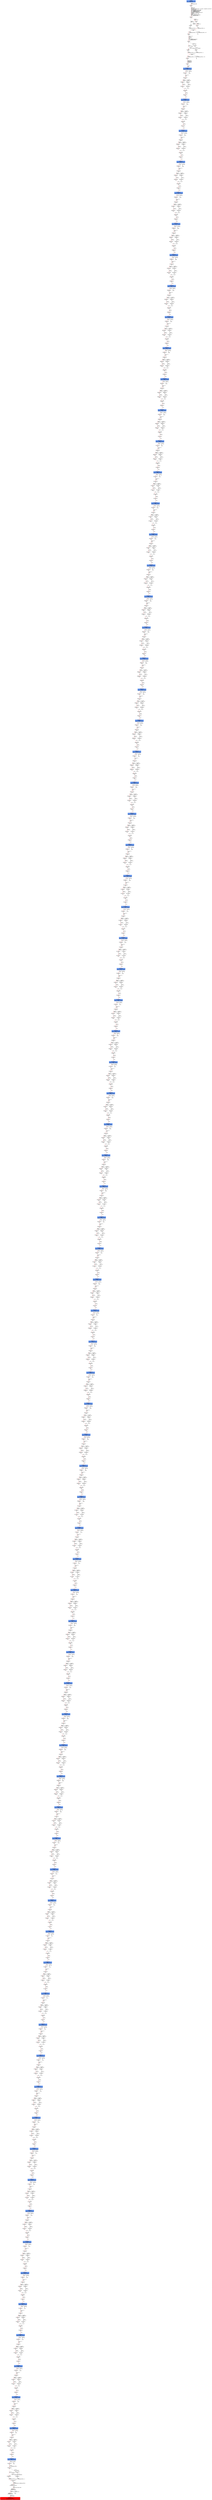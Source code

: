 digraph ARG {
node [style="filled" shape="box" color="white"]
0 [fillcolor="cornflowerblue" label="0 @ N20\nmain entry\nAbstractionState: ABS0: true\n" id="0"]
44 [label="44 @ N61\nmain\n" id="44"]
45 [label="45 @ N24\nmain\n" id="45"]
50 [label="50 @ N26\nmain\n" id="50"]
53 [label="53 @ N28\nmain\n" id="53"]
54 [label="54 @ N29\nmain\n" id="54"]
56 [label="56 @ N35\nmain\n" id="56"]
61 [label="61 @ N38\nmain\n" id="61"]
64 [label="64 @ N39\nmain\n" id="64"]
65 [label="65 @ N40\nmain\n" id="65"]
67 [label="67 @ N43\nmain\n" id="67"]
89312 [fillcolor="cornflowerblue" label="89312 @ N44\nmain\nAbstractionState: ABS6009\n" id="89312"]
89313 [label="89313 @ N45\nmain\n" id="89313"]
89332 [label="89332 @ N48\nmain\n" id="89332"]
89334 [label="89334 @ N50\nmain\n" id="89334"]
89335 [label="89335 @ N52\nmain\n" id="89335"]
89339 [label="89339 @ N49\nmain\n" id="89339"]
89340 [label="89340 @ N54\nmain\n" id="89340"]
89342 [fillcolor="cornflowerblue" label="89342 @ N44\nmain\nAbstractionState: ABS6011\n" id="89342"]
89343 [label="89343 @ N45\nmain\n" id="89343"]
89362 [label="89362 @ N48\nmain\n" id="89362"]
89364 [label="89364 @ N50\nmain\n" id="89364"]
89365 [label="89365 @ N52\nmain\n" id="89365"]
89369 [label="89369 @ N49\nmain\n" id="89369"]
89370 [label="89370 @ N54\nmain\n" id="89370"]
89372 [fillcolor="cornflowerblue" label="89372 @ N44\nmain\nAbstractionState: ABS6013\n" id="89372"]
89373 [label="89373 @ N45\nmain\n" id="89373"]
89392 [label="89392 @ N48\nmain\n" id="89392"]
89394 [label="89394 @ N50\nmain\n" id="89394"]
89395 [label="89395 @ N52\nmain\n" id="89395"]
89399 [label="89399 @ N49\nmain\n" id="89399"]
89400 [label="89400 @ N54\nmain\n" id="89400"]
89402 [fillcolor="cornflowerblue" label="89402 @ N44\nmain\nAbstractionState: ABS6015\n" id="89402"]
89403 [label="89403 @ N45\nmain\n" id="89403"]
89422 [label="89422 @ N48\nmain\n" id="89422"]
89424 [label="89424 @ N50\nmain\n" id="89424"]
89425 [label="89425 @ N52\nmain\n" id="89425"]
89429 [label="89429 @ N49\nmain\n" id="89429"]
89430 [label="89430 @ N54\nmain\n" id="89430"]
89432 [fillcolor="cornflowerblue" label="89432 @ N44\nmain\nAbstractionState: ABS6017\n" id="89432"]
89433 [label="89433 @ N45\nmain\n" id="89433"]
89452 [label="89452 @ N48\nmain\n" id="89452"]
89454 [label="89454 @ N50\nmain\n" id="89454"]
89455 [label="89455 @ N52\nmain\n" id="89455"]
89459 [label="89459 @ N49\nmain\n" id="89459"]
89460 [label="89460 @ N54\nmain\n" id="89460"]
89462 [fillcolor="cornflowerblue" label="89462 @ N44\nmain\nAbstractionState: ABS6019\n" id="89462"]
89463 [label="89463 @ N45\nmain\n" id="89463"]
89482 [label="89482 @ N48\nmain\n" id="89482"]
89484 [label="89484 @ N50\nmain\n" id="89484"]
89485 [label="89485 @ N52\nmain\n" id="89485"]
89489 [label="89489 @ N49\nmain\n" id="89489"]
89490 [label="89490 @ N54\nmain\n" id="89490"]
89492 [fillcolor="cornflowerblue" label="89492 @ N44\nmain\nAbstractionState: ABS6021\n" id="89492"]
89493 [label="89493 @ N45\nmain\n" id="89493"]
89512 [label="89512 @ N48\nmain\n" id="89512"]
89514 [label="89514 @ N50\nmain\n" id="89514"]
89515 [label="89515 @ N52\nmain\n" id="89515"]
89519 [label="89519 @ N49\nmain\n" id="89519"]
89520 [label="89520 @ N54\nmain\n" id="89520"]
89522 [fillcolor="cornflowerblue" label="89522 @ N44\nmain\nAbstractionState: ABS6023\n" id="89522"]
89523 [label="89523 @ N45\nmain\n" id="89523"]
89542 [label="89542 @ N48\nmain\n" id="89542"]
89544 [label="89544 @ N50\nmain\n" id="89544"]
89545 [label="89545 @ N52\nmain\n" id="89545"]
89549 [label="89549 @ N49\nmain\n" id="89549"]
89550 [label="89550 @ N54\nmain\n" id="89550"]
89552 [fillcolor="cornflowerblue" label="89552 @ N44\nmain\nAbstractionState: ABS6025\n" id="89552"]
89553 [label="89553 @ N45\nmain\n" id="89553"]
89572 [label="89572 @ N48\nmain\n" id="89572"]
89574 [label="89574 @ N50\nmain\n" id="89574"]
89575 [label="89575 @ N52\nmain\n" id="89575"]
89579 [label="89579 @ N49\nmain\n" id="89579"]
89580 [label="89580 @ N54\nmain\n" id="89580"]
89582 [fillcolor="cornflowerblue" label="89582 @ N44\nmain\nAbstractionState: ABS6027\n" id="89582"]
89583 [label="89583 @ N45\nmain\n" id="89583"]
89602 [label="89602 @ N48\nmain\n" id="89602"]
89604 [label="89604 @ N50\nmain\n" id="89604"]
89605 [label="89605 @ N52\nmain\n" id="89605"]
89609 [label="89609 @ N49\nmain\n" id="89609"]
89610 [label="89610 @ N54\nmain\n" id="89610"]
89612 [fillcolor="cornflowerblue" label="89612 @ N44\nmain\nAbstractionState: ABS6029\n" id="89612"]
89613 [label="89613 @ N45\nmain\n" id="89613"]
89632 [label="89632 @ N48\nmain\n" id="89632"]
89634 [label="89634 @ N50\nmain\n" id="89634"]
89635 [label="89635 @ N52\nmain\n" id="89635"]
89639 [label="89639 @ N49\nmain\n" id="89639"]
89640 [label="89640 @ N54\nmain\n" id="89640"]
89642 [fillcolor="cornflowerblue" label="89642 @ N44\nmain\nAbstractionState: ABS6031\n" id="89642"]
89643 [label="89643 @ N45\nmain\n" id="89643"]
89662 [label="89662 @ N48\nmain\n" id="89662"]
89664 [label="89664 @ N50\nmain\n" id="89664"]
89665 [label="89665 @ N52\nmain\n" id="89665"]
89669 [label="89669 @ N49\nmain\n" id="89669"]
89670 [label="89670 @ N54\nmain\n" id="89670"]
89672 [fillcolor="cornflowerblue" label="89672 @ N44\nmain\nAbstractionState: ABS6033\n" id="89672"]
89673 [label="89673 @ N45\nmain\n" id="89673"]
89692 [label="89692 @ N48\nmain\n" id="89692"]
89694 [label="89694 @ N50\nmain\n" id="89694"]
89695 [label="89695 @ N52\nmain\n" id="89695"]
89699 [label="89699 @ N49\nmain\n" id="89699"]
89700 [label="89700 @ N54\nmain\n" id="89700"]
89702 [fillcolor="cornflowerblue" label="89702 @ N44\nmain\nAbstractionState: ABS6035\n" id="89702"]
89703 [label="89703 @ N45\nmain\n" id="89703"]
89722 [label="89722 @ N48\nmain\n" id="89722"]
89724 [label="89724 @ N50\nmain\n" id="89724"]
89725 [label="89725 @ N52\nmain\n" id="89725"]
89729 [label="89729 @ N49\nmain\n" id="89729"]
89730 [label="89730 @ N54\nmain\n" id="89730"]
89732 [fillcolor="cornflowerblue" label="89732 @ N44\nmain\nAbstractionState: ABS6037\n" id="89732"]
89733 [label="89733 @ N45\nmain\n" id="89733"]
89752 [label="89752 @ N48\nmain\n" id="89752"]
89754 [label="89754 @ N50\nmain\n" id="89754"]
89755 [label="89755 @ N52\nmain\n" id="89755"]
89759 [label="89759 @ N49\nmain\n" id="89759"]
89760 [label="89760 @ N54\nmain\n" id="89760"]
89762 [fillcolor="cornflowerblue" label="89762 @ N44\nmain\nAbstractionState: ABS6039\n" id="89762"]
89763 [label="89763 @ N45\nmain\n" id="89763"]
89782 [label="89782 @ N48\nmain\n" id="89782"]
89784 [label="89784 @ N50\nmain\n" id="89784"]
89785 [label="89785 @ N52\nmain\n" id="89785"]
89789 [label="89789 @ N49\nmain\n" id="89789"]
89790 [label="89790 @ N54\nmain\n" id="89790"]
89792 [fillcolor="cornflowerblue" label="89792 @ N44\nmain\nAbstractionState: ABS6041\n" id="89792"]
89793 [label="89793 @ N45\nmain\n" id="89793"]
89812 [label="89812 @ N48\nmain\n" id="89812"]
89814 [label="89814 @ N50\nmain\n" id="89814"]
89815 [label="89815 @ N52\nmain\n" id="89815"]
89819 [label="89819 @ N49\nmain\n" id="89819"]
89820 [label="89820 @ N54\nmain\n" id="89820"]
89822 [fillcolor="cornflowerblue" label="89822 @ N44\nmain\nAbstractionState: ABS6043\n" id="89822"]
89823 [label="89823 @ N45\nmain\n" id="89823"]
89842 [label="89842 @ N48\nmain\n" id="89842"]
89844 [label="89844 @ N50\nmain\n" id="89844"]
89845 [label="89845 @ N52\nmain\n" id="89845"]
89849 [label="89849 @ N49\nmain\n" id="89849"]
89850 [label="89850 @ N54\nmain\n" id="89850"]
89852 [fillcolor="cornflowerblue" label="89852 @ N44\nmain\nAbstractionState: ABS6045\n" id="89852"]
89853 [label="89853 @ N45\nmain\n" id="89853"]
89872 [label="89872 @ N48\nmain\n" id="89872"]
89874 [label="89874 @ N50\nmain\n" id="89874"]
89875 [label="89875 @ N52\nmain\n" id="89875"]
89879 [label="89879 @ N49\nmain\n" id="89879"]
89880 [label="89880 @ N54\nmain\n" id="89880"]
89882 [fillcolor="cornflowerblue" label="89882 @ N44\nmain\nAbstractionState: ABS6047\n" id="89882"]
89883 [label="89883 @ N45\nmain\n" id="89883"]
89902 [label="89902 @ N48\nmain\n" id="89902"]
89904 [label="89904 @ N50\nmain\n" id="89904"]
89905 [label="89905 @ N52\nmain\n" id="89905"]
89909 [label="89909 @ N49\nmain\n" id="89909"]
89910 [label="89910 @ N54\nmain\n" id="89910"]
89912 [fillcolor="cornflowerblue" label="89912 @ N44\nmain\nAbstractionState: ABS6049\n" id="89912"]
89913 [label="89913 @ N45\nmain\n" id="89913"]
89932 [label="89932 @ N48\nmain\n" id="89932"]
89934 [label="89934 @ N50\nmain\n" id="89934"]
89935 [label="89935 @ N52\nmain\n" id="89935"]
89939 [label="89939 @ N49\nmain\n" id="89939"]
89940 [label="89940 @ N54\nmain\n" id="89940"]
89942 [fillcolor="cornflowerblue" label="89942 @ N44\nmain\nAbstractionState: ABS6051\n" id="89942"]
89943 [label="89943 @ N45\nmain\n" id="89943"]
89962 [label="89962 @ N48\nmain\n" id="89962"]
89964 [label="89964 @ N50\nmain\n" id="89964"]
89965 [label="89965 @ N52\nmain\n" id="89965"]
89969 [label="89969 @ N49\nmain\n" id="89969"]
89970 [label="89970 @ N54\nmain\n" id="89970"]
89972 [fillcolor="cornflowerblue" label="89972 @ N44\nmain\nAbstractionState: ABS6053\n" id="89972"]
89973 [label="89973 @ N45\nmain\n" id="89973"]
89992 [label="89992 @ N48\nmain\n" id="89992"]
89994 [label="89994 @ N50\nmain\n" id="89994"]
89995 [label="89995 @ N52\nmain\n" id="89995"]
89999 [label="89999 @ N49\nmain\n" id="89999"]
90000 [label="90000 @ N54\nmain\n" id="90000"]
90002 [fillcolor="cornflowerblue" label="90002 @ N44\nmain\nAbstractionState: ABS6055\n" id="90002"]
90003 [label="90003 @ N45\nmain\n" id="90003"]
90022 [label="90022 @ N48\nmain\n" id="90022"]
90024 [label="90024 @ N50\nmain\n" id="90024"]
90025 [label="90025 @ N52\nmain\n" id="90025"]
90029 [label="90029 @ N49\nmain\n" id="90029"]
90030 [label="90030 @ N54\nmain\n" id="90030"]
90032 [fillcolor="cornflowerblue" label="90032 @ N44\nmain\nAbstractionState: ABS6057\n" id="90032"]
90033 [label="90033 @ N45\nmain\n" id="90033"]
90052 [label="90052 @ N48\nmain\n" id="90052"]
90054 [label="90054 @ N50\nmain\n" id="90054"]
90055 [label="90055 @ N52\nmain\n" id="90055"]
90059 [label="90059 @ N49\nmain\n" id="90059"]
90060 [label="90060 @ N54\nmain\n" id="90060"]
90062 [fillcolor="cornflowerblue" label="90062 @ N44\nmain\nAbstractionState: ABS6059\n" id="90062"]
90063 [label="90063 @ N45\nmain\n" id="90063"]
90082 [label="90082 @ N48\nmain\n" id="90082"]
90084 [label="90084 @ N50\nmain\n" id="90084"]
90085 [label="90085 @ N52\nmain\n" id="90085"]
90089 [label="90089 @ N49\nmain\n" id="90089"]
90090 [label="90090 @ N54\nmain\n" id="90090"]
90092 [fillcolor="cornflowerblue" label="90092 @ N44\nmain\nAbstractionState: ABS6061\n" id="90092"]
90093 [label="90093 @ N45\nmain\n" id="90093"]
90112 [label="90112 @ N48\nmain\n" id="90112"]
90114 [label="90114 @ N50\nmain\n" id="90114"]
90115 [label="90115 @ N52\nmain\n" id="90115"]
90119 [label="90119 @ N49\nmain\n" id="90119"]
90120 [label="90120 @ N54\nmain\n" id="90120"]
90122 [fillcolor="cornflowerblue" label="90122 @ N44\nmain\nAbstractionState: ABS6063\n" id="90122"]
90123 [label="90123 @ N45\nmain\n" id="90123"]
90142 [label="90142 @ N48\nmain\n" id="90142"]
90144 [label="90144 @ N50\nmain\n" id="90144"]
90145 [label="90145 @ N52\nmain\n" id="90145"]
90149 [label="90149 @ N49\nmain\n" id="90149"]
90150 [label="90150 @ N54\nmain\n" id="90150"]
90152 [fillcolor="cornflowerblue" label="90152 @ N44\nmain\nAbstractionState: ABS6065\n" id="90152"]
90153 [label="90153 @ N45\nmain\n" id="90153"]
90172 [label="90172 @ N48\nmain\n" id="90172"]
90174 [label="90174 @ N50\nmain\n" id="90174"]
90175 [label="90175 @ N52\nmain\n" id="90175"]
90179 [label="90179 @ N49\nmain\n" id="90179"]
90180 [label="90180 @ N54\nmain\n" id="90180"]
90182 [fillcolor="cornflowerblue" label="90182 @ N44\nmain\nAbstractionState: ABS6067\n" id="90182"]
90183 [label="90183 @ N45\nmain\n" id="90183"]
90202 [label="90202 @ N48\nmain\n" id="90202"]
90204 [label="90204 @ N50\nmain\n" id="90204"]
90205 [label="90205 @ N52\nmain\n" id="90205"]
90209 [label="90209 @ N49\nmain\n" id="90209"]
90210 [label="90210 @ N54\nmain\n" id="90210"]
90212 [fillcolor="cornflowerblue" label="90212 @ N44\nmain\nAbstractionState: ABS6069\n" id="90212"]
90213 [label="90213 @ N45\nmain\n" id="90213"]
90232 [label="90232 @ N48\nmain\n" id="90232"]
90234 [label="90234 @ N50\nmain\n" id="90234"]
90235 [label="90235 @ N52\nmain\n" id="90235"]
90239 [label="90239 @ N49\nmain\n" id="90239"]
90240 [label="90240 @ N54\nmain\n" id="90240"]
90242 [fillcolor="cornflowerblue" label="90242 @ N44\nmain\nAbstractionState: ABS6071\n" id="90242"]
90243 [label="90243 @ N45\nmain\n" id="90243"]
90262 [label="90262 @ N48\nmain\n" id="90262"]
90264 [label="90264 @ N50\nmain\n" id="90264"]
90265 [label="90265 @ N52\nmain\n" id="90265"]
90269 [label="90269 @ N49\nmain\n" id="90269"]
90270 [label="90270 @ N54\nmain\n" id="90270"]
90272 [fillcolor="cornflowerblue" label="90272 @ N44\nmain\nAbstractionState: ABS6073\n" id="90272"]
90273 [label="90273 @ N45\nmain\n" id="90273"]
90292 [label="90292 @ N48\nmain\n" id="90292"]
90294 [label="90294 @ N50\nmain\n" id="90294"]
90295 [label="90295 @ N52\nmain\n" id="90295"]
90299 [label="90299 @ N49\nmain\n" id="90299"]
90300 [label="90300 @ N54\nmain\n" id="90300"]
90302 [fillcolor="cornflowerblue" label="90302 @ N44\nmain\nAbstractionState: ABS6075\n" id="90302"]
90303 [label="90303 @ N45\nmain\n" id="90303"]
90322 [label="90322 @ N48\nmain\n" id="90322"]
90324 [label="90324 @ N50\nmain\n" id="90324"]
90325 [label="90325 @ N52\nmain\n" id="90325"]
90329 [label="90329 @ N49\nmain\n" id="90329"]
90330 [label="90330 @ N54\nmain\n" id="90330"]
90332 [fillcolor="cornflowerblue" label="90332 @ N44\nmain\nAbstractionState: ABS6077\n" id="90332"]
90333 [label="90333 @ N45\nmain\n" id="90333"]
90352 [label="90352 @ N48\nmain\n" id="90352"]
90354 [label="90354 @ N50\nmain\n" id="90354"]
90355 [label="90355 @ N52\nmain\n" id="90355"]
90359 [label="90359 @ N49\nmain\n" id="90359"]
90360 [label="90360 @ N54\nmain\n" id="90360"]
90362 [fillcolor="cornflowerblue" label="90362 @ N44\nmain\nAbstractionState: ABS6079\n" id="90362"]
90363 [label="90363 @ N45\nmain\n" id="90363"]
90382 [label="90382 @ N48\nmain\n" id="90382"]
90384 [label="90384 @ N50\nmain\n" id="90384"]
90385 [label="90385 @ N52\nmain\n" id="90385"]
90389 [label="90389 @ N49\nmain\n" id="90389"]
90390 [label="90390 @ N54\nmain\n" id="90390"]
90392 [fillcolor="cornflowerblue" label="90392 @ N44\nmain\nAbstractionState: ABS6081\n" id="90392"]
90393 [label="90393 @ N45\nmain\n" id="90393"]
90412 [label="90412 @ N48\nmain\n" id="90412"]
90414 [label="90414 @ N50\nmain\n" id="90414"]
90415 [label="90415 @ N52\nmain\n" id="90415"]
90419 [label="90419 @ N49\nmain\n" id="90419"]
90420 [label="90420 @ N54\nmain\n" id="90420"]
90422 [fillcolor="cornflowerblue" label="90422 @ N44\nmain\nAbstractionState: ABS6083\n" id="90422"]
90423 [label="90423 @ N45\nmain\n" id="90423"]
90442 [label="90442 @ N48\nmain\n" id="90442"]
90444 [label="90444 @ N50\nmain\n" id="90444"]
90445 [label="90445 @ N52\nmain\n" id="90445"]
90449 [label="90449 @ N49\nmain\n" id="90449"]
90450 [label="90450 @ N54\nmain\n" id="90450"]
90452 [fillcolor="cornflowerblue" label="90452 @ N44\nmain\nAbstractionState: ABS6085\n" id="90452"]
90453 [label="90453 @ N45\nmain\n" id="90453"]
90472 [label="90472 @ N48\nmain\n" id="90472"]
90474 [label="90474 @ N50\nmain\n" id="90474"]
90475 [label="90475 @ N52\nmain\n" id="90475"]
90479 [label="90479 @ N49\nmain\n" id="90479"]
90480 [label="90480 @ N54\nmain\n" id="90480"]
90482 [fillcolor="cornflowerblue" label="90482 @ N44\nmain\nAbstractionState: ABS6087\n" id="90482"]
90483 [label="90483 @ N45\nmain\n" id="90483"]
90502 [label="90502 @ N48\nmain\n" id="90502"]
90504 [label="90504 @ N50\nmain\n" id="90504"]
90505 [label="90505 @ N52\nmain\n" id="90505"]
90509 [label="90509 @ N49\nmain\n" id="90509"]
90510 [label="90510 @ N54\nmain\n" id="90510"]
90512 [fillcolor="cornflowerblue" label="90512 @ N44\nmain\nAbstractionState: ABS6089\n" id="90512"]
90513 [label="90513 @ N45\nmain\n" id="90513"]
90532 [label="90532 @ N48\nmain\n" id="90532"]
90534 [label="90534 @ N50\nmain\n" id="90534"]
90535 [label="90535 @ N52\nmain\n" id="90535"]
90539 [label="90539 @ N49\nmain\n" id="90539"]
90540 [label="90540 @ N54\nmain\n" id="90540"]
90542 [fillcolor="cornflowerblue" label="90542 @ N44\nmain\nAbstractionState: ABS6091\n" id="90542"]
90543 [label="90543 @ N45\nmain\n" id="90543"]
90562 [label="90562 @ N48\nmain\n" id="90562"]
90564 [label="90564 @ N50\nmain\n" id="90564"]
90565 [label="90565 @ N52\nmain\n" id="90565"]
90569 [label="90569 @ N49\nmain\n" id="90569"]
90570 [label="90570 @ N54\nmain\n" id="90570"]
90572 [fillcolor="cornflowerblue" label="90572 @ N44\nmain\nAbstractionState: ABS6093\n" id="90572"]
90573 [label="90573 @ N45\nmain\n" id="90573"]
90592 [label="90592 @ N48\nmain\n" id="90592"]
90594 [label="90594 @ N50\nmain\n" id="90594"]
90595 [label="90595 @ N52\nmain\n" id="90595"]
90599 [label="90599 @ N49\nmain\n" id="90599"]
90600 [label="90600 @ N54\nmain\n" id="90600"]
90602 [fillcolor="cornflowerblue" label="90602 @ N44\nmain\nAbstractionState: ABS6095\n" id="90602"]
90603 [label="90603 @ N45\nmain\n" id="90603"]
90622 [label="90622 @ N48\nmain\n" id="90622"]
90624 [label="90624 @ N50\nmain\n" id="90624"]
90625 [label="90625 @ N52\nmain\n" id="90625"]
90629 [label="90629 @ N49\nmain\n" id="90629"]
90630 [label="90630 @ N54\nmain\n" id="90630"]
90632 [fillcolor="cornflowerblue" label="90632 @ N44\nmain\nAbstractionState: ABS6097\n" id="90632"]
90633 [label="90633 @ N45\nmain\n" id="90633"]
90652 [label="90652 @ N48\nmain\n" id="90652"]
90654 [label="90654 @ N50\nmain\n" id="90654"]
90655 [label="90655 @ N52\nmain\n" id="90655"]
90659 [label="90659 @ N49\nmain\n" id="90659"]
90660 [label="90660 @ N54\nmain\n" id="90660"]
90662 [fillcolor="cornflowerblue" label="90662 @ N44\nmain\nAbstractionState: ABS6099\n" id="90662"]
90663 [label="90663 @ N45\nmain\n" id="90663"]
90682 [label="90682 @ N48\nmain\n" id="90682"]
90684 [label="90684 @ N50\nmain\n" id="90684"]
90685 [label="90685 @ N52\nmain\n" id="90685"]
90689 [label="90689 @ N49\nmain\n" id="90689"]
90690 [label="90690 @ N54\nmain\n" id="90690"]
90692 [fillcolor="cornflowerblue" label="90692 @ N44\nmain\nAbstractionState: ABS6101\n" id="90692"]
90693 [label="90693 @ N45\nmain\n" id="90693"]
90712 [label="90712 @ N48\nmain\n" id="90712"]
90714 [label="90714 @ N50\nmain\n" id="90714"]
90715 [label="90715 @ N52\nmain\n" id="90715"]
90719 [label="90719 @ N49\nmain\n" id="90719"]
90720 [label="90720 @ N54\nmain\n" id="90720"]
90722 [fillcolor="cornflowerblue" label="90722 @ N44\nmain\nAbstractionState: ABS6103\n" id="90722"]
90723 [label="90723 @ N45\nmain\n" id="90723"]
90742 [label="90742 @ N48\nmain\n" id="90742"]
90744 [label="90744 @ N50\nmain\n" id="90744"]
90745 [label="90745 @ N52\nmain\n" id="90745"]
90749 [label="90749 @ N49\nmain\n" id="90749"]
90750 [label="90750 @ N54\nmain\n" id="90750"]
90752 [fillcolor="cornflowerblue" label="90752 @ N44\nmain\nAbstractionState: ABS6105\n" id="90752"]
90753 [label="90753 @ N45\nmain\n" id="90753"]
90772 [label="90772 @ N48\nmain\n" id="90772"]
90774 [label="90774 @ N50\nmain\n" id="90774"]
90775 [label="90775 @ N52\nmain\n" id="90775"]
90779 [label="90779 @ N49\nmain\n" id="90779"]
90780 [label="90780 @ N54\nmain\n" id="90780"]
90782 [fillcolor="cornflowerblue" label="90782 @ N44\nmain\nAbstractionState: ABS6107\n" id="90782"]
90783 [label="90783 @ N45\nmain\n" id="90783"]
90802 [label="90802 @ N48\nmain\n" id="90802"]
90804 [label="90804 @ N50\nmain\n" id="90804"]
90805 [label="90805 @ N52\nmain\n" id="90805"]
90809 [label="90809 @ N49\nmain\n" id="90809"]
90810 [label="90810 @ N54\nmain\n" id="90810"]
90812 [fillcolor="cornflowerblue" label="90812 @ N44\nmain\nAbstractionState: ABS6109\n" id="90812"]
90813 [label="90813 @ N45\nmain\n" id="90813"]
90832 [label="90832 @ N48\nmain\n" id="90832"]
90834 [label="90834 @ N50\nmain\n" id="90834"]
90835 [label="90835 @ N52\nmain\n" id="90835"]
90839 [label="90839 @ N49\nmain\n" id="90839"]
90840 [label="90840 @ N54\nmain\n" id="90840"]
90842 [fillcolor="cornflowerblue" label="90842 @ N44\nmain\nAbstractionState: ABS6111\n" id="90842"]
90843 [label="90843 @ N45\nmain\n" id="90843"]
90862 [label="90862 @ N48\nmain\n" id="90862"]
90864 [label="90864 @ N50\nmain\n" id="90864"]
90865 [label="90865 @ N52\nmain\n" id="90865"]
90869 [label="90869 @ N49\nmain\n" id="90869"]
90870 [label="90870 @ N54\nmain\n" id="90870"]
90872 [fillcolor="cornflowerblue" label="90872 @ N44\nmain\nAbstractionState: ABS6113\n" id="90872"]
90873 [label="90873 @ N45\nmain\n" id="90873"]
90892 [label="90892 @ N48\nmain\n" id="90892"]
90894 [label="90894 @ N50\nmain\n" id="90894"]
90895 [label="90895 @ N52\nmain\n" id="90895"]
90899 [label="90899 @ N49\nmain\n" id="90899"]
90900 [label="90900 @ N54\nmain\n" id="90900"]
90902 [fillcolor="cornflowerblue" label="90902 @ N44\nmain\nAbstractionState: ABS6115\n" id="90902"]
90903 [label="90903 @ N45\nmain\n" id="90903"]
90922 [label="90922 @ N48\nmain\n" id="90922"]
90924 [label="90924 @ N50\nmain\n" id="90924"]
90925 [label="90925 @ N52\nmain\n" id="90925"]
90929 [label="90929 @ N49\nmain\n" id="90929"]
90930 [label="90930 @ N54\nmain\n" id="90930"]
90932 [fillcolor="cornflowerblue" label="90932 @ N44\nmain\nAbstractionState: ABS6117\n" id="90932"]
90933 [label="90933 @ N45\nmain\n" id="90933"]
90952 [label="90952 @ N48\nmain\n" id="90952"]
90954 [label="90954 @ N50\nmain\n" id="90954"]
90955 [label="90955 @ N52\nmain\n" id="90955"]
90959 [label="90959 @ N49\nmain\n" id="90959"]
90960 [label="90960 @ N54\nmain\n" id="90960"]
90962 [fillcolor="cornflowerblue" label="90962 @ N44\nmain\nAbstractionState: ABS6119\n" id="90962"]
90963 [label="90963 @ N45\nmain\n" id="90963"]
90982 [label="90982 @ N48\nmain\n" id="90982"]
90984 [label="90984 @ N50\nmain\n" id="90984"]
90985 [label="90985 @ N52\nmain\n" id="90985"]
90989 [label="90989 @ N49\nmain\n" id="90989"]
90990 [label="90990 @ N54\nmain\n" id="90990"]
90992 [fillcolor="cornflowerblue" label="90992 @ N44\nmain\nAbstractionState: ABS6121\n" id="90992"]
90993 [label="90993 @ N45\nmain\n" id="90993"]
91012 [label="91012 @ N48\nmain\n" id="91012"]
91014 [label="91014 @ N50\nmain\n" id="91014"]
91015 [label="91015 @ N52\nmain\n" id="91015"]
91019 [label="91019 @ N49\nmain\n" id="91019"]
91020 [label="91020 @ N54\nmain\n" id="91020"]
91022 [fillcolor="cornflowerblue" label="91022 @ N44\nmain\nAbstractionState: ABS6123\n" id="91022"]
91023 [label="91023 @ N45\nmain\n" id="91023"]
91042 [label="91042 @ N48\nmain\n" id="91042"]
91044 [label="91044 @ N50\nmain\n" id="91044"]
91045 [label="91045 @ N52\nmain\n" id="91045"]
91049 [label="91049 @ N49\nmain\n" id="91049"]
91050 [label="91050 @ N54\nmain\n" id="91050"]
91052 [fillcolor="cornflowerblue" label="91052 @ N44\nmain\nAbstractionState: ABS6125\n" id="91052"]
91053 [label="91053 @ N45\nmain\n" id="91053"]
91072 [label="91072 @ N48\nmain\n" id="91072"]
91074 [label="91074 @ N50\nmain\n" id="91074"]
91075 [label="91075 @ N52\nmain\n" id="91075"]
91079 [label="91079 @ N49\nmain\n" id="91079"]
91080 [label="91080 @ N54\nmain\n" id="91080"]
91082 [fillcolor="cornflowerblue" label="91082 @ N44\nmain\nAbstractionState: ABS6127\n" id="91082"]
91083 [label="91083 @ N45\nmain\n" id="91083"]
91102 [label="91102 @ N48\nmain\n" id="91102"]
91104 [label="91104 @ N50\nmain\n" id="91104"]
91105 [label="91105 @ N52\nmain\n" id="91105"]
91109 [label="91109 @ N49\nmain\n" id="91109"]
91110 [label="91110 @ N54\nmain\n" id="91110"]
91112 [fillcolor="cornflowerblue" label="91112 @ N44\nmain\nAbstractionState: ABS6129\n" id="91112"]
91113 [label="91113 @ N45\nmain\n" id="91113"]
91132 [label="91132 @ N48\nmain\n" id="91132"]
91134 [label="91134 @ N50\nmain\n" id="91134"]
91135 [label="91135 @ N52\nmain\n" id="91135"]
91139 [label="91139 @ N49\nmain\n" id="91139"]
91140 [label="91140 @ N54\nmain\n" id="91140"]
91142 [fillcolor="cornflowerblue" label="91142 @ N44\nmain\nAbstractionState: ABS6131\n" id="91142"]
91143 [label="91143 @ N45\nmain\n" id="91143"]
91162 [label="91162 @ N48\nmain\n" id="91162"]
91164 [label="91164 @ N50\nmain\n" id="91164"]
91165 [label="91165 @ N52\nmain\n" id="91165"]
91169 [label="91169 @ N49\nmain\n" id="91169"]
91170 [label="91170 @ N54\nmain\n" id="91170"]
91172 [fillcolor="cornflowerblue" label="91172 @ N44\nmain\nAbstractionState: ABS6133\n" id="91172"]
91173 [label="91173 @ N45\nmain\n" id="91173"]
91192 [label="91192 @ N48\nmain\n" id="91192"]
91194 [label="91194 @ N50\nmain\n" id="91194"]
91195 [label="91195 @ N52\nmain\n" id="91195"]
91199 [label="91199 @ N49\nmain\n" id="91199"]
91200 [label="91200 @ N54\nmain\n" id="91200"]
91202 [fillcolor="cornflowerblue" label="91202 @ N44\nmain\nAbstractionState: ABS6135\n" id="91202"]
91203 [label="91203 @ N45\nmain\n" id="91203"]
91222 [label="91222 @ N48\nmain\n" id="91222"]
91224 [label="91224 @ N50\nmain\n" id="91224"]
91225 [label="91225 @ N52\nmain\n" id="91225"]
91229 [label="91229 @ N49\nmain\n" id="91229"]
91230 [label="91230 @ N54\nmain\n" id="91230"]
91232 [fillcolor="cornflowerblue" label="91232 @ N44\nmain\nAbstractionState: ABS6137\n" id="91232"]
91233 [label="91233 @ N45\nmain\n" id="91233"]
91252 [label="91252 @ N48\nmain\n" id="91252"]
91254 [label="91254 @ N50\nmain\n" id="91254"]
91255 [label="91255 @ N52\nmain\n" id="91255"]
91259 [label="91259 @ N49\nmain\n" id="91259"]
91260 [label="91260 @ N54\nmain\n" id="91260"]
91262 [fillcolor="cornflowerblue" label="91262 @ N44\nmain\nAbstractionState: ABS6139\n" id="91262"]
91263 [label="91263 @ N45\nmain\n" id="91263"]
91282 [label="91282 @ N48\nmain\n" id="91282"]
91284 [label="91284 @ N50\nmain\n" id="91284"]
91285 [label="91285 @ N52\nmain\n" id="91285"]
91289 [label="91289 @ N49\nmain\n" id="91289"]
91290 [label="91290 @ N54\nmain\n" id="91290"]
91292 [fillcolor="cornflowerblue" label="91292 @ N44\nmain\nAbstractionState: ABS6141\n" id="91292"]
91293 [label="91293 @ N45\nmain\n" id="91293"]
91312 [label="91312 @ N48\nmain\n" id="91312"]
91314 [label="91314 @ N50\nmain\n" id="91314"]
91315 [label="91315 @ N52\nmain\n" id="91315"]
91319 [label="91319 @ N49\nmain\n" id="91319"]
91320 [label="91320 @ N54\nmain\n" id="91320"]
91322 [fillcolor="cornflowerblue" label="91322 @ N44\nmain\nAbstractionState: ABS6143\n" id="91322"]
91323 [label="91323 @ N45\nmain\n" id="91323"]
91342 [label="91342 @ N48\nmain\n" id="91342"]
91344 [label="91344 @ N50\nmain\n" id="91344"]
91345 [label="91345 @ N52\nmain\n" id="91345"]
91349 [label="91349 @ N49\nmain\n" id="91349"]
91350 [label="91350 @ N54\nmain\n" id="91350"]
91352 [fillcolor="cornflowerblue" label="91352 @ N44\nmain\nAbstractionState: ABS6145\n" id="91352"]
91353 [label="91353 @ N45\nmain\n" id="91353"]
91372 [label="91372 @ N48\nmain\n" id="91372"]
91374 [label="91374 @ N50\nmain\n" id="91374"]
91375 [label="91375 @ N52\nmain\n" id="91375"]
91379 [label="91379 @ N49\nmain\n" id="91379"]
91380 [label="91380 @ N54\nmain\n" id="91380"]
91382 [fillcolor="cornflowerblue" label="91382 @ N44\nmain\nAbstractionState: ABS6147\n" id="91382"]
91383 [label="91383 @ N45\nmain\n" id="91383"]
91402 [label="91402 @ N48\nmain\n" id="91402"]
91404 [label="91404 @ N50\nmain\n" id="91404"]
91405 [label="91405 @ N52\nmain\n" id="91405"]
91409 [label="91409 @ N49\nmain\n" id="91409"]
91410 [label="91410 @ N54\nmain\n" id="91410"]
91412 [fillcolor="cornflowerblue" label="91412 @ N44\nmain\nAbstractionState: ABS6149\n" id="91412"]
91413 [label="91413 @ N45\nmain\n" id="91413"]
91432 [label="91432 @ N48\nmain\n" id="91432"]
91434 [label="91434 @ N50\nmain\n" id="91434"]
91435 [label="91435 @ N52\nmain\n" id="91435"]
91439 [label="91439 @ N49\nmain\n" id="91439"]
91440 [label="91440 @ N54\nmain\n" id="91440"]
91442 [fillcolor="cornflowerblue" label="91442 @ N44\nmain\nAbstractionState: ABS6151\n" id="91442"]
91443 [label="91443 @ N45\nmain\n" id="91443"]
91462 [label="91462 @ N48\nmain\n" id="91462"]
91464 [label="91464 @ N50\nmain\n" id="91464"]
91465 [label="91465 @ N52\nmain\n" id="91465"]
91469 [label="91469 @ N49\nmain\n" id="91469"]
91470 [label="91470 @ N54\nmain\n" id="91470"]
91472 [fillcolor="cornflowerblue" label="91472 @ N44\nmain\nAbstractionState: ABS6153\n" id="91472"]
91473 [label="91473 @ N45\nmain\n" id="91473"]
91492 [label="91492 @ N48\nmain\n" id="91492"]
91494 [label="91494 @ N50\nmain\n" id="91494"]
91495 [label="91495 @ N52\nmain\n" id="91495"]
91499 [label="91499 @ N49\nmain\n" id="91499"]
91500 [label="91500 @ N54\nmain\n" id="91500"]
91502 [fillcolor="cornflowerblue" label="91502 @ N44\nmain\nAbstractionState: ABS6155\n" id="91502"]
91503 [label="91503 @ N45\nmain\n" id="91503"]
91522 [label="91522 @ N48\nmain\n" id="91522"]
91524 [label="91524 @ N50\nmain\n" id="91524"]
91525 [label="91525 @ N52\nmain\n" id="91525"]
91529 [label="91529 @ N49\nmain\n" id="91529"]
91530 [label="91530 @ N54\nmain\n" id="91530"]
91532 [fillcolor="cornflowerblue" label="91532 @ N44\nmain\nAbstractionState: ABS6157\n" id="91532"]
91533 [label="91533 @ N45\nmain\n" id="91533"]
91552 [label="91552 @ N48\nmain\n" id="91552"]
91554 [label="91554 @ N50\nmain\n" id="91554"]
91555 [label="91555 @ N52\nmain\n" id="91555"]
91559 [label="91559 @ N49\nmain\n" id="91559"]
91560 [label="91560 @ N54\nmain\n" id="91560"]
91562 [fillcolor="cornflowerblue" label="91562 @ N44\nmain\nAbstractionState: ABS6159\n" id="91562"]
91563 [label="91563 @ N45\nmain\n" id="91563"]
91582 [label="91582 @ N48\nmain\n" id="91582"]
91584 [label="91584 @ N50\nmain\n" id="91584"]
91585 [label="91585 @ N52\nmain\n" id="91585"]
91589 [label="91589 @ N49\nmain\n" id="91589"]
91590 [label="91590 @ N54\nmain\n" id="91590"]
91592 [fillcolor="cornflowerblue" label="91592 @ N44\nmain\nAbstractionState: ABS6161\n" id="91592"]
91593 [label="91593 @ N45\nmain\n" id="91593"]
91612 [label="91612 @ N48\nmain\n" id="91612"]
91614 [label="91614 @ N50\nmain\n" id="91614"]
91615 [label="91615 @ N52\nmain\n" id="91615"]
91619 [label="91619 @ N49\nmain\n" id="91619"]
91620 [label="91620 @ N54\nmain\n" id="91620"]
91622 [fillcolor="cornflowerblue" label="91622 @ N44\nmain\nAbstractionState: ABS6163\n" id="91622"]
91624 [label="91624 @ N46\nmain\n" id="91624"]
91625 [label="91625 @ N55\nmain\n" id="91625"]
91630 [label="91630 @ N58\nmain\n" id="91630"]
91633 [label="91633 @ N59\nmain\n" id="91633"]
91634 [label="91634 @ N11\n__VERIFIER_assert entry\n" id="91634"]
91635 [label="91635 @ N12\n__VERIFIER_assert\n" id="91635"]
91636 [label="91636 @ N14\n__VERIFIER_assert\n" id="91636"]
91639 [fillcolor="red" label="91639 @ N15\n__VERIFIER_assert\nAbstractionState: ABS6164\n AutomatonState: ErrorLabelAutomaton: _predefinedState_ERROR\n" id="91639"]
91626 [label="91626 @ N56\nmain\n" id="91626"]
91628 [label="91628 @ N57\nmain\n" id="91628"]
91613 [label="91613 @ N51\nmain\n" id="91613"]
91617 [label="91617 @ N53\nmain\n" id="91617"]
91583 [label="91583 @ N51\nmain\n" id="91583"]
91587 [label="91587 @ N53\nmain\n" id="91587"]
91553 [label="91553 @ N51\nmain\n" id="91553"]
91557 [label="91557 @ N53\nmain\n" id="91557"]
91523 [label="91523 @ N51\nmain\n" id="91523"]
91527 [label="91527 @ N53\nmain\n" id="91527"]
91493 [label="91493 @ N51\nmain\n" id="91493"]
91497 [label="91497 @ N53\nmain\n" id="91497"]
91463 [label="91463 @ N51\nmain\n" id="91463"]
91467 [label="91467 @ N53\nmain\n" id="91467"]
91433 [label="91433 @ N51\nmain\n" id="91433"]
91437 [label="91437 @ N53\nmain\n" id="91437"]
91403 [label="91403 @ N51\nmain\n" id="91403"]
91407 [label="91407 @ N53\nmain\n" id="91407"]
91373 [label="91373 @ N51\nmain\n" id="91373"]
91377 [label="91377 @ N53\nmain\n" id="91377"]
91343 [label="91343 @ N51\nmain\n" id="91343"]
91347 [label="91347 @ N53\nmain\n" id="91347"]
91313 [label="91313 @ N51\nmain\n" id="91313"]
91317 [label="91317 @ N53\nmain\n" id="91317"]
91283 [label="91283 @ N51\nmain\n" id="91283"]
91287 [label="91287 @ N53\nmain\n" id="91287"]
91253 [label="91253 @ N51\nmain\n" id="91253"]
91257 [label="91257 @ N53\nmain\n" id="91257"]
91223 [label="91223 @ N51\nmain\n" id="91223"]
91227 [label="91227 @ N53\nmain\n" id="91227"]
91193 [label="91193 @ N51\nmain\n" id="91193"]
91197 [label="91197 @ N53\nmain\n" id="91197"]
91163 [label="91163 @ N51\nmain\n" id="91163"]
91167 [label="91167 @ N53\nmain\n" id="91167"]
91133 [label="91133 @ N51\nmain\n" id="91133"]
91137 [label="91137 @ N53\nmain\n" id="91137"]
91103 [label="91103 @ N51\nmain\n" id="91103"]
91107 [label="91107 @ N53\nmain\n" id="91107"]
91073 [label="91073 @ N51\nmain\n" id="91073"]
91077 [label="91077 @ N53\nmain\n" id="91077"]
91043 [label="91043 @ N51\nmain\n" id="91043"]
91047 [label="91047 @ N53\nmain\n" id="91047"]
91013 [label="91013 @ N51\nmain\n" id="91013"]
91017 [label="91017 @ N53\nmain\n" id="91017"]
90983 [label="90983 @ N51\nmain\n" id="90983"]
90987 [label="90987 @ N53\nmain\n" id="90987"]
90953 [label="90953 @ N51\nmain\n" id="90953"]
90957 [label="90957 @ N53\nmain\n" id="90957"]
90923 [label="90923 @ N51\nmain\n" id="90923"]
90927 [label="90927 @ N53\nmain\n" id="90927"]
90893 [label="90893 @ N51\nmain\n" id="90893"]
90897 [label="90897 @ N53\nmain\n" id="90897"]
90863 [label="90863 @ N51\nmain\n" id="90863"]
90867 [label="90867 @ N53\nmain\n" id="90867"]
90833 [label="90833 @ N51\nmain\n" id="90833"]
90837 [label="90837 @ N53\nmain\n" id="90837"]
90803 [label="90803 @ N51\nmain\n" id="90803"]
90807 [label="90807 @ N53\nmain\n" id="90807"]
90773 [label="90773 @ N51\nmain\n" id="90773"]
90777 [label="90777 @ N53\nmain\n" id="90777"]
90743 [label="90743 @ N51\nmain\n" id="90743"]
90747 [label="90747 @ N53\nmain\n" id="90747"]
90713 [label="90713 @ N51\nmain\n" id="90713"]
90717 [label="90717 @ N53\nmain\n" id="90717"]
90683 [label="90683 @ N51\nmain\n" id="90683"]
90687 [label="90687 @ N53\nmain\n" id="90687"]
90653 [label="90653 @ N51\nmain\n" id="90653"]
90657 [label="90657 @ N53\nmain\n" id="90657"]
90623 [label="90623 @ N51\nmain\n" id="90623"]
90627 [label="90627 @ N53\nmain\n" id="90627"]
90593 [label="90593 @ N51\nmain\n" id="90593"]
90597 [label="90597 @ N53\nmain\n" id="90597"]
90563 [label="90563 @ N51\nmain\n" id="90563"]
90567 [label="90567 @ N53\nmain\n" id="90567"]
90533 [label="90533 @ N51\nmain\n" id="90533"]
90537 [label="90537 @ N53\nmain\n" id="90537"]
90503 [label="90503 @ N51\nmain\n" id="90503"]
90507 [label="90507 @ N53\nmain\n" id="90507"]
90473 [label="90473 @ N51\nmain\n" id="90473"]
90477 [label="90477 @ N53\nmain\n" id="90477"]
90443 [label="90443 @ N51\nmain\n" id="90443"]
90447 [label="90447 @ N53\nmain\n" id="90447"]
90413 [label="90413 @ N51\nmain\n" id="90413"]
90417 [label="90417 @ N53\nmain\n" id="90417"]
90383 [label="90383 @ N51\nmain\n" id="90383"]
90387 [label="90387 @ N53\nmain\n" id="90387"]
90353 [label="90353 @ N51\nmain\n" id="90353"]
90357 [label="90357 @ N53\nmain\n" id="90357"]
90323 [label="90323 @ N51\nmain\n" id="90323"]
90327 [label="90327 @ N53\nmain\n" id="90327"]
90293 [label="90293 @ N51\nmain\n" id="90293"]
90297 [label="90297 @ N53\nmain\n" id="90297"]
90263 [label="90263 @ N51\nmain\n" id="90263"]
90267 [label="90267 @ N53\nmain\n" id="90267"]
90233 [label="90233 @ N51\nmain\n" id="90233"]
90237 [label="90237 @ N53\nmain\n" id="90237"]
90203 [label="90203 @ N51\nmain\n" id="90203"]
90207 [label="90207 @ N53\nmain\n" id="90207"]
90173 [label="90173 @ N51\nmain\n" id="90173"]
90177 [label="90177 @ N53\nmain\n" id="90177"]
90143 [label="90143 @ N51\nmain\n" id="90143"]
90147 [label="90147 @ N53\nmain\n" id="90147"]
90113 [label="90113 @ N51\nmain\n" id="90113"]
90117 [label="90117 @ N53\nmain\n" id="90117"]
90083 [label="90083 @ N51\nmain\n" id="90083"]
90087 [label="90087 @ N53\nmain\n" id="90087"]
90053 [label="90053 @ N51\nmain\n" id="90053"]
90057 [label="90057 @ N53\nmain\n" id="90057"]
90023 [label="90023 @ N51\nmain\n" id="90023"]
90027 [label="90027 @ N53\nmain\n" id="90027"]
89993 [label="89993 @ N51\nmain\n" id="89993"]
89997 [label="89997 @ N53\nmain\n" id="89997"]
89963 [label="89963 @ N51\nmain\n" id="89963"]
89967 [label="89967 @ N53\nmain\n" id="89967"]
89933 [label="89933 @ N51\nmain\n" id="89933"]
89937 [label="89937 @ N53\nmain\n" id="89937"]
89903 [label="89903 @ N51\nmain\n" id="89903"]
89907 [label="89907 @ N53\nmain\n" id="89907"]
89873 [label="89873 @ N51\nmain\n" id="89873"]
89877 [label="89877 @ N53\nmain\n" id="89877"]
89843 [label="89843 @ N51\nmain\n" id="89843"]
89847 [label="89847 @ N53\nmain\n" id="89847"]
89813 [label="89813 @ N51\nmain\n" id="89813"]
89817 [label="89817 @ N53\nmain\n" id="89817"]
89783 [label="89783 @ N51\nmain\n" id="89783"]
89787 [label="89787 @ N53\nmain\n" id="89787"]
89753 [label="89753 @ N51\nmain\n" id="89753"]
89757 [label="89757 @ N53\nmain\n" id="89757"]
89723 [label="89723 @ N51\nmain\n" id="89723"]
89727 [label="89727 @ N53\nmain\n" id="89727"]
89693 [label="89693 @ N51\nmain\n" id="89693"]
89697 [label="89697 @ N53\nmain\n" id="89697"]
89663 [label="89663 @ N51\nmain\n" id="89663"]
89667 [label="89667 @ N53\nmain\n" id="89667"]
89633 [label="89633 @ N51\nmain\n" id="89633"]
89637 [label="89637 @ N53\nmain\n" id="89637"]
89603 [label="89603 @ N51\nmain\n" id="89603"]
89607 [label="89607 @ N53\nmain\n" id="89607"]
89573 [label="89573 @ N51\nmain\n" id="89573"]
89577 [label="89577 @ N53\nmain\n" id="89577"]
89543 [label="89543 @ N51\nmain\n" id="89543"]
89547 [label="89547 @ N53\nmain\n" id="89547"]
89513 [label="89513 @ N51\nmain\n" id="89513"]
89517 [label="89517 @ N53\nmain\n" id="89517"]
89483 [label="89483 @ N51\nmain\n" id="89483"]
89487 [label="89487 @ N53\nmain\n" id="89487"]
89453 [label="89453 @ N51\nmain\n" id="89453"]
89457 [label="89457 @ N53\nmain\n" id="89457"]
89423 [label="89423 @ N51\nmain\n" id="89423"]
89427 [label="89427 @ N53\nmain\n" id="89427"]
89393 [label="89393 @ N51\nmain\n" id="89393"]
89397 [label="89397 @ N53\nmain\n" id="89397"]
89363 [label="89363 @ N51\nmain\n" id="89363"]
89367 [label="89367 @ N53\nmain\n" id="89367"]
89333 [label="89333 @ N51\nmain\n" id="89333"]
89337 [label="89337 @ N53\nmain\n" id="89337"]
57 [label="57 @ N36\nmain\n" id="57"]
59 [label="59 @ N37\nmain\n" id="59"]
47 [label="47 @ N25\nmain\n" id="47"]
49 [label="49 @ N27\nmain\n" id="49"]
0 -> 44 [color="red" label="Line 0: \lINIT GLOBAL VARS\l" id="0 -> 44"]
44 -> 45 [color="red" label="Lines 7 - 26: \lvoid abort();\lvoid __assert_fail(const char *, const char *, unsigned int, const char *);\lvoid reach_error();\lvoid assume_abort_if_not(int cond);\lvoid __VERIFIER_assert(int cond);\lvoid __VERIFIER_assume(int);\lint __VERIFIER_nondet_int();\lunsigned int __VERIFIER_nondet_uint();\lint main();\lFunction start dummy edge\lint flag;\lflag = __VERIFIER_nondet_int();\lint __CPAchecker_TMP_0;\l" id="44 -> 45"]
45 -> 47 [color="red" label="Line 26: \l[!(flag == 0)]\l" id="45 -> 47"]
45 -> 50 [label="Line 26: \l[flag == 0]\l" id="45 -> 50"]
50 -> 53 [label="Line 0: \l__CPAchecker_TMP_0 = 1;\l" id="50 -> 53"]
53 -> 54 [color="red" label="Line 26: \l[__CPAchecker_TMP_0 != 0]\l" id="53 -> 54"]
53 -> 55 [label="Line 26: \l[!(__CPAchecker_TMP_0 != 0)]\l" id="53 -> 55"]
54 -> 56 [color="red" label="Lines 27 - 31: \lint i = 0;\lint x = 0;\lint y = 0;\lint n;\ln = __VERIFIER_nondet_int();\lint __CPAchecker_TMP_1;\l" id="54 -> 56"]
56 -> 57 [label="Line 31: \l[n >= 1000]\l" id="56 -> 57"]
56 -> 61 [color="red" label="Line 31: \l[!(n >= 1000)]\l" id="56 -> 61"]
61 -> 64 [color="red" label="Line 0: \l__CPAchecker_TMP_1 = 0;\l" id="61 -> 64"]
64 -> 65 [color="red" label="Line 31: \l[__CPAchecker_TMP_1 != 0]\l" id="64 -> 65"]
64 -> 66 [label="Line 31: \l[!(__CPAchecker_TMP_1 != 0)]\l" id="64 -> 66"]
65 -> 67 [color="red" label="Lines 33 - 33: \lunsigned int a;\lunsigned int b;\lunsigned int r;\l" id="65 -> 67"]
67 -> 89312 [color="red" label="Line 35: \lwhile\l" id="67 -> 89312"]
89312 -> 89313 [color="red" label="Line 35: \l[i < n]\l" id="89312 -> 89313"]
89312 -> 89314 [label="Line 35: \l[!(i < n)]\l" id="89312 -> 89314"]
89313 -> 89332 [color="red" label="Lines 36 - 37: \lx = x;\ly = y;\l" id="89313 -> 89332"]
89332 -> 89333 [label="Line 38: \l[flag == 0]\l" id="89332 -> 89333"]
89332 -> 89334 [color="red" label="Line 38: \l[!(flag == 0)]\l" id="89332 -> 89334"]
89334 -> 89335 [color="red" label="Line 39: \lx = x + 3;\l" id="89334 -> 89335"]
89335 -> 89339 [color="red" label="Line 0: \l\l" id="89335 -> 89339"]
89339 -> 89340 [color="red" label="Line 43: \li = i + 1;\l" id="89339 -> 89340"]
89340 -> 89342 [color="red" label="Line 0: \l\l" id="89340 -> 89342"]
89342 -> 89343 [color="red" label="Line 35: \l[i < n]\l" id="89342 -> 89343"]
89342 -> 89344 [label="Line 35: \l[!(i < n)]\l" id="89342 -> 89344"]
89343 -> 89362 [color="red" label="Lines 36 - 37: \lx = x;\ly = y;\l" id="89343 -> 89362"]
89362 -> 89363 [label="Line 38: \l[flag == 0]\l" id="89362 -> 89363"]
89362 -> 89364 [color="red" label="Line 38: \l[!(flag == 0)]\l" id="89362 -> 89364"]
89364 -> 89365 [color="red" label="Line 39: \lx = x + 3;\l" id="89364 -> 89365"]
89365 -> 89369 [color="red" label="Line 0: \l\l" id="89365 -> 89369"]
89369 -> 89370 [color="red" label="Line 43: \li = i + 1;\l" id="89369 -> 89370"]
89370 -> 89372 [color="red" label="Line 0: \l\l" id="89370 -> 89372"]
89372 -> 89373 [color="red" label="Line 35: \l[i < n]\l" id="89372 -> 89373"]
89372 -> 89374 [label="Line 35: \l[!(i < n)]\l" id="89372 -> 89374"]
89373 -> 89392 [color="red" label="Lines 36 - 37: \lx = x;\ly = y;\l" id="89373 -> 89392"]
89392 -> 89393 [label="Line 38: \l[flag == 0]\l" id="89392 -> 89393"]
89392 -> 89394 [color="red" label="Line 38: \l[!(flag == 0)]\l" id="89392 -> 89394"]
89394 -> 89395 [color="red" label="Line 39: \lx = x + 3;\l" id="89394 -> 89395"]
89395 -> 89399 [color="red" label="Line 0: \l\l" id="89395 -> 89399"]
89399 -> 89400 [color="red" label="Line 43: \li = i + 1;\l" id="89399 -> 89400"]
89400 -> 89402 [color="red" label="Line 0: \l\l" id="89400 -> 89402"]
89402 -> 89403 [color="red" label="Line 35: \l[i < n]\l" id="89402 -> 89403"]
89402 -> 89404 [label="Line 35: \l[!(i < n)]\l" id="89402 -> 89404"]
89403 -> 89422 [color="red" label="Lines 36 - 37: \lx = x;\ly = y;\l" id="89403 -> 89422"]
89422 -> 89423 [label="Line 38: \l[flag == 0]\l" id="89422 -> 89423"]
89422 -> 89424 [color="red" label="Line 38: \l[!(flag == 0)]\l" id="89422 -> 89424"]
89424 -> 89425 [color="red" label="Line 39: \lx = x + 3;\l" id="89424 -> 89425"]
89425 -> 89429 [color="red" label="Line 0: \l\l" id="89425 -> 89429"]
89429 -> 89430 [color="red" label="Line 43: \li = i + 1;\l" id="89429 -> 89430"]
89430 -> 89432 [color="red" label="Line 0: \l\l" id="89430 -> 89432"]
89432 -> 89433 [color="red" label="Line 35: \l[i < n]\l" id="89432 -> 89433"]
89432 -> 89434 [label="Line 35: \l[!(i < n)]\l" id="89432 -> 89434"]
89433 -> 89452 [color="red" label="Lines 36 - 37: \lx = x;\ly = y;\l" id="89433 -> 89452"]
89452 -> 89453 [label="Line 38: \l[flag == 0]\l" id="89452 -> 89453"]
89452 -> 89454 [color="red" label="Line 38: \l[!(flag == 0)]\l" id="89452 -> 89454"]
89454 -> 89455 [color="red" label="Line 39: \lx = x + 3;\l" id="89454 -> 89455"]
89455 -> 89459 [color="red" label="Line 0: \l\l" id="89455 -> 89459"]
89459 -> 89460 [color="red" label="Line 43: \li = i + 1;\l" id="89459 -> 89460"]
89460 -> 89462 [color="red" label="Line 0: \l\l" id="89460 -> 89462"]
89462 -> 89463 [color="red" label="Line 35: \l[i < n]\l" id="89462 -> 89463"]
89462 -> 89464 [label="Line 35: \l[!(i < n)]\l" id="89462 -> 89464"]
89463 -> 89482 [color="red" label="Lines 36 - 37: \lx = x;\ly = y;\l" id="89463 -> 89482"]
89482 -> 89483 [label="Line 38: \l[flag == 0]\l" id="89482 -> 89483"]
89482 -> 89484 [color="red" label="Line 38: \l[!(flag == 0)]\l" id="89482 -> 89484"]
89484 -> 89485 [color="red" label="Line 39: \lx = x + 3;\l" id="89484 -> 89485"]
89485 -> 89489 [color="red" label="Line 0: \l\l" id="89485 -> 89489"]
89489 -> 89490 [color="red" label="Line 43: \li = i + 1;\l" id="89489 -> 89490"]
89490 -> 89492 [color="red" label="Line 0: \l\l" id="89490 -> 89492"]
89492 -> 89493 [color="red" label="Line 35: \l[i < n]\l" id="89492 -> 89493"]
89492 -> 89494 [label="Line 35: \l[!(i < n)]\l" id="89492 -> 89494"]
89493 -> 89512 [color="red" label="Lines 36 - 37: \lx = x;\ly = y;\l" id="89493 -> 89512"]
89512 -> 89513 [label="Line 38: \l[flag == 0]\l" id="89512 -> 89513"]
89512 -> 89514 [color="red" label="Line 38: \l[!(flag == 0)]\l" id="89512 -> 89514"]
89514 -> 89515 [color="red" label="Line 39: \lx = x + 3;\l" id="89514 -> 89515"]
89515 -> 89519 [color="red" label="Line 0: \l\l" id="89515 -> 89519"]
89519 -> 89520 [color="red" label="Line 43: \li = i + 1;\l" id="89519 -> 89520"]
89520 -> 89522 [color="red" label="Line 0: \l\l" id="89520 -> 89522"]
89522 -> 89523 [color="red" label="Line 35: \l[i < n]\l" id="89522 -> 89523"]
89522 -> 89524 [label="Line 35: \l[!(i < n)]\l" id="89522 -> 89524"]
89523 -> 89542 [color="red" label="Lines 36 - 37: \lx = x;\ly = y;\l" id="89523 -> 89542"]
89542 -> 89543 [label="Line 38: \l[flag == 0]\l" id="89542 -> 89543"]
89542 -> 89544 [color="red" label="Line 38: \l[!(flag == 0)]\l" id="89542 -> 89544"]
89544 -> 89545 [color="red" label="Line 39: \lx = x + 3;\l" id="89544 -> 89545"]
89545 -> 89549 [color="red" label="Line 0: \l\l" id="89545 -> 89549"]
89549 -> 89550 [color="red" label="Line 43: \li = i + 1;\l" id="89549 -> 89550"]
89550 -> 89552 [color="red" label="Line 0: \l\l" id="89550 -> 89552"]
89552 -> 89553 [color="red" label="Line 35: \l[i < n]\l" id="89552 -> 89553"]
89552 -> 89554 [label="Line 35: \l[!(i < n)]\l" id="89552 -> 89554"]
89553 -> 89572 [color="red" label="Lines 36 - 37: \lx = x;\ly = y;\l" id="89553 -> 89572"]
89572 -> 89573 [label="Line 38: \l[flag == 0]\l" id="89572 -> 89573"]
89572 -> 89574 [color="red" label="Line 38: \l[!(flag == 0)]\l" id="89572 -> 89574"]
89574 -> 89575 [color="red" label="Line 39: \lx = x + 3;\l" id="89574 -> 89575"]
89575 -> 89579 [color="red" label="Line 0: \l\l" id="89575 -> 89579"]
89579 -> 89580 [color="red" label="Line 43: \li = i + 1;\l" id="89579 -> 89580"]
89580 -> 89582 [color="red" label="Line 0: \l\l" id="89580 -> 89582"]
89582 -> 89583 [color="red" label="Line 35: \l[i < n]\l" id="89582 -> 89583"]
89582 -> 89584 [label="Line 35: \l[!(i < n)]\l" id="89582 -> 89584"]
89583 -> 89602 [color="red" label="Lines 36 - 37: \lx = x;\ly = y;\l" id="89583 -> 89602"]
89602 -> 89603 [label="Line 38: \l[flag == 0]\l" id="89602 -> 89603"]
89602 -> 89604 [color="red" label="Line 38: \l[!(flag == 0)]\l" id="89602 -> 89604"]
89604 -> 89605 [color="red" label="Line 39: \lx = x + 3;\l" id="89604 -> 89605"]
89605 -> 89609 [color="red" label="Line 0: \l\l" id="89605 -> 89609"]
89609 -> 89610 [color="red" label="Line 43: \li = i + 1;\l" id="89609 -> 89610"]
89610 -> 89612 [color="red" label="Line 0: \l\l" id="89610 -> 89612"]
89612 -> 89613 [color="red" label="Line 35: \l[i < n]\l" id="89612 -> 89613"]
89612 -> 89614 [label="Line 35: \l[!(i < n)]\l" id="89612 -> 89614"]
89613 -> 89632 [color="red" label="Lines 36 - 37: \lx = x;\ly = y;\l" id="89613 -> 89632"]
89632 -> 89633 [label="Line 38: \l[flag == 0]\l" id="89632 -> 89633"]
89632 -> 89634 [color="red" label="Line 38: \l[!(flag == 0)]\l" id="89632 -> 89634"]
89634 -> 89635 [color="red" label="Line 39: \lx = x + 3;\l" id="89634 -> 89635"]
89635 -> 89639 [color="red" label="Line 0: \l\l" id="89635 -> 89639"]
89639 -> 89640 [color="red" label="Line 43: \li = i + 1;\l" id="89639 -> 89640"]
89640 -> 89642 [color="red" label="Line 0: \l\l" id="89640 -> 89642"]
89642 -> 89643 [color="red" label="Line 35: \l[i < n]\l" id="89642 -> 89643"]
89642 -> 89644 [label="Line 35: \l[!(i < n)]\l" id="89642 -> 89644"]
89643 -> 89662 [color="red" label="Lines 36 - 37: \lx = x;\ly = y;\l" id="89643 -> 89662"]
89662 -> 89663 [label="Line 38: \l[flag == 0]\l" id="89662 -> 89663"]
89662 -> 89664 [color="red" label="Line 38: \l[!(flag == 0)]\l" id="89662 -> 89664"]
89664 -> 89665 [color="red" label="Line 39: \lx = x + 3;\l" id="89664 -> 89665"]
89665 -> 89669 [color="red" label="Line 0: \l\l" id="89665 -> 89669"]
89669 -> 89670 [color="red" label="Line 43: \li = i + 1;\l" id="89669 -> 89670"]
89670 -> 89672 [color="red" label="Line 0: \l\l" id="89670 -> 89672"]
89672 -> 89673 [color="red" label="Line 35: \l[i < n]\l" id="89672 -> 89673"]
89672 -> 89674 [label="Line 35: \l[!(i < n)]\l" id="89672 -> 89674"]
89673 -> 89692 [color="red" label="Lines 36 - 37: \lx = x;\ly = y;\l" id="89673 -> 89692"]
89692 -> 89693 [label="Line 38: \l[flag == 0]\l" id="89692 -> 89693"]
89692 -> 89694 [color="red" label="Line 38: \l[!(flag == 0)]\l" id="89692 -> 89694"]
89694 -> 89695 [color="red" label="Line 39: \lx = x + 3;\l" id="89694 -> 89695"]
89695 -> 89699 [color="red" label="Line 0: \l\l" id="89695 -> 89699"]
89699 -> 89700 [color="red" label="Line 43: \li = i + 1;\l" id="89699 -> 89700"]
89700 -> 89702 [color="red" label="Line 0: \l\l" id="89700 -> 89702"]
89702 -> 89703 [color="red" label="Line 35: \l[i < n]\l" id="89702 -> 89703"]
89702 -> 89704 [label="Line 35: \l[!(i < n)]\l" id="89702 -> 89704"]
89703 -> 89722 [color="red" label="Lines 36 - 37: \lx = x;\ly = y;\l" id="89703 -> 89722"]
89722 -> 89723 [label="Line 38: \l[flag == 0]\l" id="89722 -> 89723"]
89722 -> 89724 [color="red" label="Line 38: \l[!(flag == 0)]\l" id="89722 -> 89724"]
89724 -> 89725 [color="red" label="Line 39: \lx = x + 3;\l" id="89724 -> 89725"]
89725 -> 89729 [color="red" label="Line 0: \l\l" id="89725 -> 89729"]
89729 -> 89730 [color="red" label="Line 43: \li = i + 1;\l" id="89729 -> 89730"]
89730 -> 89732 [color="red" label="Line 0: \l\l" id="89730 -> 89732"]
89732 -> 89733 [color="red" label="Line 35: \l[i < n]\l" id="89732 -> 89733"]
89732 -> 89734 [label="Line 35: \l[!(i < n)]\l" id="89732 -> 89734"]
89733 -> 89752 [color="red" label="Lines 36 - 37: \lx = x;\ly = y;\l" id="89733 -> 89752"]
89752 -> 89753 [label="Line 38: \l[flag == 0]\l" id="89752 -> 89753"]
89752 -> 89754 [color="red" label="Line 38: \l[!(flag == 0)]\l" id="89752 -> 89754"]
89754 -> 89755 [color="red" label="Line 39: \lx = x + 3;\l" id="89754 -> 89755"]
89755 -> 89759 [color="red" label="Line 0: \l\l" id="89755 -> 89759"]
89759 -> 89760 [color="red" label="Line 43: \li = i + 1;\l" id="89759 -> 89760"]
89760 -> 89762 [color="red" label="Line 0: \l\l" id="89760 -> 89762"]
89762 -> 89763 [color="red" label="Line 35: \l[i < n]\l" id="89762 -> 89763"]
89762 -> 89764 [label="Line 35: \l[!(i < n)]\l" id="89762 -> 89764"]
89763 -> 89782 [color="red" label="Lines 36 - 37: \lx = x;\ly = y;\l" id="89763 -> 89782"]
89782 -> 89783 [label="Line 38: \l[flag == 0]\l" id="89782 -> 89783"]
89782 -> 89784 [color="red" label="Line 38: \l[!(flag == 0)]\l" id="89782 -> 89784"]
89784 -> 89785 [color="red" label="Line 39: \lx = x + 3;\l" id="89784 -> 89785"]
89785 -> 89789 [color="red" label="Line 0: \l\l" id="89785 -> 89789"]
89789 -> 89790 [color="red" label="Line 43: \li = i + 1;\l" id="89789 -> 89790"]
89790 -> 89792 [color="red" label="Line 0: \l\l" id="89790 -> 89792"]
89792 -> 89793 [color="red" label="Line 35: \l[i < n]\l" id="89792 -> 89793"]
89792 -> 89794 [label="Line 35: \l[!(i < n)]\l" id="89792 -> 89794"]
89793 -> 89812 [color="red" label="Lines 36 - 37: \lx = x;\ly = y;\l" id="89793 -> 89812"]
89812 -> 89813 [label="Line 38: \l[flag == 0]\l" id="89812 -> 89813"]
89812 -> 89814 [color="red" label="Line 38: \l[!(flag == 0)]\l" id="89812 -> 89814"]
89814 -> 89815 [color="red" label="Line 39: \lx = x + 3;\l" id="89814 -> 89815"]
89815 -> 89819 [color="red" label="Line 0: \l\l" id="89815 -> 89819"]
89819 -> 89820 [color="red" label="Line 43: \li = i + 1;\l" id="89819 -> 89820"]
89820 -> 89822 [color="red" label="Line 0: \l\l" id="89820 -> 89822"]
89822 -> 89823 [color="red" label="Line 35: \l[i < n]\l" id="89822 -> 89823"]
89822 -> 89824 [label="Line 35: \l[!(i < n)]\l" id="89822 -> 89824"]
89823 -> 89842 [color="red" label="Lines 36 - 37: \lx = x;\ly = y;\l" id="89823 -> 89842"]
89842 -> 89843 [label="Line 38: \l[flag == 0]\l" id="89842 -> 89843"]
89842 -> 89844 [color="red" label="Line 38: \l[!(flag == 0)]\l" id="89842 -> 89844"]
89844 -> 89845 [color="red" label="Line 39: \lx = x + 3;\l" id="89844 -> 89845"]
89845 -> 89849 [color="red" label="Line 0: \l\l" id="89845 -> 89849"]
89849 -> 89850 [color="red" label="Line 43: \li = i + 1;\l" id="89849 -> 89850"]
89850 -> 89852 [color="red" label="Line 0: \l\l" id="89850 -> 89852"]
89852 -> 89853 [color="red" label="Line 35: \l[i < n]\l" id="89852 -> 89853"]
89852 -> 89854 [label="Line 35: \l[!(i < n)]\l" id="89852 -> 89854"]
89853 -> 89872 [color="red" label="Lines 36 - 37: \lx = x;\ly = y;\l" id="89853 -> 89872"]
89872 -> 89873 [label="Line 38: \l[flag == 0]\l" id="89872 -> 89873"]
89872 -> 89874 [color="red" label="Line 38: \l[!(flag == 0)]\l" id="89872 -> 89874"]
89874 -> 89875 [color="red" label="Line 39: \lx = x + 3;\l" id="89874 -> 89875"]
89875 -> 89879 [color="red" label="Line 0: \l\l" id="89875 -> 89879"]
89879 -> 89880 [color="red" label="Line 43: \li = i + 1;\l" id="89879 -> 89880"]
89880 -> 89882 [color="red" label="Line 0: \l\l" id="89880 -> 89882"]
89882 -> 89883 [color="red" label="Line 35: \l[i < n]\l" id="89882 -> 89883"]
89882 -> 89884 [label="Line 35: \l[!(i < n)]\l" id="89882 -> 89884"]
89883 -> 89902 [color="red" label="Lines 36 - 37: \lx = x;\ly = y;\l" id="89883 -> 89902"]
89902 -> 89903 [label="Line 38: \l[flag == 0]\l" id="89902 -> 89903"]
89902 -> 89904 [color="red" label="Line 38: \l[!(flag == 0)]\l" id="89902 -> 89904"]
89904 -> 89905 [color="red" label="Line 39: \lx = x + 3;\l" id="89904 -> 89905"]
89905 -> 89909 [color="red" label="Line 0: \l\l" id="89905 -> 89909"]
89909 -> 89910 [color="red" label="Line 43: \li = i + 1;\l" id="89909 -> 89910"]
89910 -> 89912 [color="red" label="Line 0: \l\l" id="89910 -> 89912"]
89912 -> 89913 [color="red" label="Line 35: \l[i < n]\l" id="89912 -> 89913"]
89912 -> 89914 [label="Line 35: \l[!(i < n)]\l" id="89912 -> 89914"]
89913 -> 89932 [color="red" label="Lines 36 - 37: \lx = x;\ly = y;\l" id="89913 -> 89932"]
89932 -> 89933 [label="Line 38: \l[flag == 0]\l" id="89932 -> 89933"]
89932 -> 89934 [color="red" label="Line 38: \l[!(flag == 0)]\l" id="89932 -> 89934"]
89934 -> 89935 [color="red" label="Line 39: \lx = x + 3;\l" id="89934 -> 89935"]
89935 -> 89939 [color="red" label="Line 0: \l\l" id="89935 -> 89939"]
89939 -> 89940 [color="red" label="Line 43: \li = i + 1;\l" id="89939 -> 89940"]
89940 -> 89942 [color="red" label="Line 0: \l\l" id="89940 -> 89942"]
89942 -> 89943 [color="red" label="Line 35: \l[i < n]\l" id="89942 -> 89943"]
89942 -> 89944 [label="Line 35: \l[!(i < n)]\l" id="89942 -> 89944"]
89943 -> 89962 [color="red" label="Lines 36 - 37: \lx = x;\ly = y;\l" id="89943 -> 89962"]
89962 -> 89963 [label="Line 38: \l[flag == 0]\l" id="89962 -> 89963"]
89962 -> 89964 [color="red" label="Line 38: \l[!(flag == 0)]\l" id="89962 -> 89964"]
89964 -> 89965 [color="red" label="Line 39: \lx = x + 3;\l" id="89964 -> 89965"]
89965 -> 89969 [color="red" label="Line 0: \l\l" id="89965 -> 89969"]
89969 -> 89970 [color="red" label="Line 43: \li = i + 1;\l" id="89969 -> 89970"]
89970 -> 89972 [color="red" label="Line 0: \l\l" id="89970 -> 89972"]
89972 -> 89973 [color="red" label="Line 35: \l[i < n]\l" id="89972 -> 89973"]
89972 -> 89974 [label="Line 35: \l[!(i < n)]\l" id="89972 -> 89974"]
89973 -> 89992 [color="red" label="Lines 36 - 37: \lx = x;\ly = y;\l" id="89973 -> 89992"]
89992 -> 89993 [label="Line 38: \l[flag == 0]\l" id="89992 -> 89993"]
89992 -> 89994 [color="red" label="Line 38: \l[!(flag == 0)]\l" id="89992 -> 89994"]
89994 -> 89995 [color="red" label="Line 39: \lx = x + 3;\l" id="89994 -> 89995"]
89995 -> 89999 [color="red" label="Line 0: \l\l" id="89995 -> 89999"]
89999 -> 90000 [color="red" label="Line 43: \li = i + 1;\l" id="89999 -> 90000"]
90000 -> 90002 [color="red" label="Line 0: \l\l" id="90000 -> 90002"]
90002 -> 90003 [color="red" label="Line 35: \l[i < n]\l" id="90002 -> 90003"]
90002 -> 90004 [label="Line 35: \l[!(i < n)]\l" id="90002 -> 90004"]
90003 -> 90022 [color="red" label="Lines 36 - 37: \lx = x;\ly = y;\l" id="90003 -> 90022"]
90022 -> 90023 [label="Line 38: \l[flag == 0]\l" id="90022 -> 90023"]
90022 -> 90024 [color="red" label="Line 38: \l[!(flag == 0)]\l" id="90022 -> 90024"]
90024 -> 90025 [color="red" label="Line 39: \lx = x + 3;\l" id="90024 -> 90025"]
90025 -> 90029 [color="red" label="Line 0: \l\l" id="90025 -> 90029"]
90029 -> 90030 [color="red" label="Line 43: \li = i + 1;\l" id="90029 -> 90030"]
90030 -> 90032 [color="red" label="Line 0: \l\l" id="90030 -> 90032"]
90032 -> 90033 [color="red" label="Line 35: \l[i < n]\l" id="90032 -> 90033"]
90032 -> 90034 [label="Line 35: \l[!(i < n)]\l" id="90032 -> 90034"]
90033 -> 90052 [color="red" label="Lines 36 - 37: \lx = x;\ly = y;\l" id="90033 -> 90052"]
90052 -> 90053 [label="Line 38: \l[flag == 0]\l" id="90052 -> 90053"]
90052 -> 90054 [color="red" label="Line 38: \l[!(flag == 0)]\l" id="90052 -> 90054"]
90054 -> 90055 [color="red" label="Line 39: \lx = x + 3;\l" id="90054 -> 90055"]
90055 -> 90059 [color="red" label="Line 0: \l\l" id="90055 -> 90059"]
90059 -> 90060 [color="red" label="Line 43: \li = i + 1;\l" id="90059 -> 90060"]
90060 -> 90062 [color="red" label="Line 0: \l\l" id="90060 -> 90062"]
90062 -> 90063 [color="red" label="Line 35: \l[i < n]\l" id="90062 -> 90063"]
90062 -> 90064 [label="Line 35: \l[!(i < n)]\l" id="90062 -> 90064"]
90063 -> 90082 [color="red" label="Lines 36 - 37: \lx = x;\ly = y;\l" id="90063 -> 90082"]
90082 -> 90083 [label="Line 38: \l[flag == 0]\l" id="90082 -> 90083"]
90082 -> 90084 [color="red" label="Line 38: \l[!(flag == 0)]\l" id="90082 -> 90084"]
90084 -> 90085 [color="red" label="Line 39: \lx = x + 3;\l" id="90084 -> 90085"]
90085 -> 90089 [color="red" label="Line 0: \l\l" id="90085 -> 90089"]
90089 -> 90090 [color="red" label="Line 43: \li = i + 1;\l" id="90089 -> 90090"]
90090 -> 90092 [color="red" label="Line 0: \l\l" id="90090 -> 90092"]
90092 -> 90093 [color="red" label="Line 35: \l[i < n]\l" id="90092 -> 90093"]
90092 -> 90094 [label="Line 35: \l[!(i < n)]\l" id="90092 -> 90094"]
90093 -> 90112 [color="red" label="Lines 36 - 37: \lx = x;\ly = y;\l" id="90093 -> 90112"]
90112 -> 90113 [label="Line 38: \l[flag == 0]\l" id="90112 -> 90113"]
90112 -> 90114 [color="red" label="Line 38: \l[!(flag == 0)]\l" id="90112 -> 90114"]
90114 -> 90115 [color="red" label="Line 39: \lx = x + 3;\l" id="90114 -> 90115"]
90115 -> 90119 [color="red" label="Line 0: \l\l" id="90115 -> 90119"]
90119 -> 90120 [color="red" label="Line 43: \li = i + 1;\l" id="90119 -> 90120"]
90120 -> 90122 [color="red" label="Line 0: \l\l" id="90120 -> 90122"]
90122 -> 90123 [color="red" label="Line 35: \l[i < n]\l" id="90122 -> 90123"]
90122 -> 90124 [label="Line 35: \l[!(i < n)]\l" id="90122 -> 90124"]
90123 -> 90142 [color="red" label="Lines 36 - 37: \lx = x;\ly = y;\l" id="90123 -> 90142"]
90142 -> 90143 [label="Line 38: \l[flag == 0]\l" id="90142 -> 90143"]
90142 -> 90144 [color="red" label="Line 38: \l[!(flag == 0)]\l" id="90142 -> 90144"]
90144 -> 90145 [color="red" label="Line 39: \lx = x + 3;\l" id="90144 -> 90145"]
90145 -> 90149 [color="red" label="Line 0: \l\l" id="90145 -> 90149"]
90149 -> 90150 [color="red" label="Line 43: \li = i + 1;\l" id="90149 -> 90150"]
90150 -> 90152 [color="red" label="Line 0: \l\l" id="90150 -> 90152"]
90152 -> 90153 [color="red" label="Line 35: \l[i < n]\l" id="90152 -> 90153"]
90152 -> 90154 [label="Line 35: \l[!(i < n)]\l" id="90152 -> 90154"]
90153 -> 90172 [color="red" label="Lines 36 - 37: \lx = x;\ly = y;\l" id="90153 -> 90172"]
90172 -> 90173 [label="Line 38: \l[flag == 0]\l" id="90172 -> 90173"]
90172 -> 90174 [color="red" label="Line 38: \l[!(flag == 0)]\l" id="90172 -> 90174"]
90174 -> 90175 [color="red" label="Line 39: \lx = x + 3;\l" id="90174 -> 90175"]
90175 -> 90179 [color="red" label="Line 0: \l\l" id="90175 -> 90179"]
90179 -> 90180 [color="red" label="Line 43: \li = i + 1;\l" id="90179 -> 90180"]
90180 -> 90182 [color="red" label="Line 0: \l\l" id="90180 -> 90182"]
90182 -> 90183 [color="red" label="Line 35: \l[i < n]\l" id="90182 -> 90183"]
90182 -> 90184 [label="Line 35: \l[!(i < n)]\l" id="90182 -> 90184"]
90183 -> 90202 [color="red" label="Lines 36 - 37: \lx = x;\ly = y;\l" id="90183 -> 90202"]
90202 -> 90203 [label="Line 38: \l[flag == 0]\l" id="90202 -> 90203"]
90202 -> 90204 [color="red" label="Line 38: \l[!(flag == 0)]\l" id="90202 -> 90204"]
90204 -> 90205 [color="red" label="Line 39: \lx = x + 3;\l" id="90204 -> 90205"]
90205 -> 90209 [color="red" label="Line 0: \l\l" id="90205 -> 90209"]
90209 -> 90210 [color="red" label="Line 43: \li = i + 1;\l" id="90209 -> 90210"]
90210 -> 90212 [color="red" label="Line 0: \l\l" id="90210 -> 90212"]
90212 -> 90213 [color="red" label="Line 35: \l[i < n]\l" id="90212 -> 90213"]
90212 -> 90214 [label="Line 35: \l[!(i < n)]\l" id="90212 -> 90214"]
90213 -> 90232 [color="red" label="Lines 36 - 37: \lx = x;\ly = y;\l" id="90213 -> 90232"]
90232 -> 90233 [label="Line 38: \l[flag == 0]\l" id="90232 -> 90233"]
90232 -> 90234 [color="red" label="Line 38: \l[!(flag == 0)]\l" id="90232 -> 90234"]
90234 -> 90235 [color="red" label="Line 39: \lx = x + 3;\l" id="90234 -> 90235"]
90235 -> 90239 [color="red" label="Line 0: \l\l" id="90235 -> 90239"]
90239 -> 90240 [color="red" label="Line 43: \li = i + 1;\l" id="90239 -> 90240"]
90240 -> 90242 [color="red" label="Line 0: \l\l" id="90240 -> 90242"]
90242 -> 90243 [color="red" label="Line 35: \l[i < n]\l" id="90242 -> 90243"]
90242 -> 90244 [label="Line 35: \l[!(i < n)]\l" id="90242 -> 90244"]
90243 -> 90262 [color="red" label="Lines 36 - 37: \lx = x;\ly = y;\l" id="90243 -> 90262"]
90262 -> 90263 [label="Line 38: \l[flag == 0]\l" id="90262 -> 90263"]
90262 -> 90264 [color="red" label="Line 38: \l[!(flag == 0)]\l" id="90262 -> 90264"]
90264 -> 90265 [color="red" label="Line 39: \lx = x + 3;\l" id="90264 -> 90265"]
90265 -> 90269 [color="red" label="Line 0: \l\l" id="90265 -> 90269"]
90269 -> 90270 [color="red" label="Line 43: \li = i + 1;\l" id="90269 -> 90270"]
90270 -> 90272 [color="red" label="Line 0: \l\l" id="90270 -> 90272"]
90272 -> 90273 [color="red" label="Line 35: \l[i < n]\l" id="90272 -> 90273"]
90272 -> 90274 [label="Line 35: \l[!(i < n)]\l" id="90272 -> 90274"]
90273 -> 90292 [color="red" label="Lines 36 - 37: \lx = x;\ly = y;\l" id="90273 -> 90292"]
90292 -> 90293 [label="Line 38: \l[flag == 0]\l" id="90292 -> 90293"]
90292 -> 90294 [color="red" label="Line 38: \l[!(flag == 0)]\l" id="90292 -> 90294"]
90294 -> 90295 [color="red" label="Line 39: \lx = x + 3;\l" id="90294 -> 90295"]
90295 -> 90299 [color="red" label="Line 0: \l\l" id="90295 -> 90299"]
90299 -> 90300 [color="red" label="Line 43: \li = i + 1;\l" id="90299 -> 90300"]
90300 -> 90302 [color="red" label="Line 0: \l\l" id="90300 -> 90302"]
90302 -> 90303 [color="red" label="Line 35: \l[i < n]\l" id="90302 -> 90303"]
90302 -> 90304 [label="Line 35: \l[!(i < n)]\l" id="90302 -> 90304"]
90303 -> 90322 [color="red" label="Lines 36 - 37: \lx = x;\ly = y;\l" id="90303 -> 90322"]
90322 -> 90323 [label="Line 38: \l[flag == 0]\l" id="90322 -> 90323"]
90322 -> 90324 [color="red" label="Line 38: \l[!(flag == 0)]\l" id="90322 -> 90324"]
90324 -> 90325 [color="red" label="Line 39: \lx = x + 3;\l" id="90324 -> 90325"]
90325 -> 90329 [color="red" label="Line 0: \l\l" id="90325 -> 90329"]
90329 -> 90330 [color="red" label="Line 43: \li = i + 1;\l" id="90329 -> 90330"]
90330 -> 90332 [color="red" label="Line 0: \l\l" id="90330 -> 90332"]
90332 -> 90333 [color="red" label="Line 35: \l[i < n]\l" id="90332 -> 90333"]
90332 -> 90334 [label="Line 35: \l[!(i < n)]\l" id="90332 -> 90334"]
90333 -> 90352 [color="red" label="Lines 36 - 37: \lx = x;\ly = y;\l" id="90333 -> 90352"]
90352 -> 90353 [label="Line 38: \l[flag == 0]\l" id="90352 -> 90353"]
90352 -> 90354 [color="red" label="Line 38: \l[!(flag == 0)]\l" id="90352 -> 90354"]
90354 -> 90355 [color="red" label="Line 39: \lx = x + 3;\l" id="90354 -> 90355"]
90355 -> 90359 [color="red" label="Line 0: \l\l" id="90355 -> 90359"]
90359 -> 90360 [color="red" label="Line 43: \li = i + 1;\l" id="90359 -> 90360"]
90360 -> 90362 [color="red" label="Line 0: \l\l" id="90360 -> 90362"]
90362 -> 90363 [color="red" label="Line 35: \l[i < n]\l" id="90362 -> 90363"]
90362 -> 90364 [label="Line 35: \l[!(i < n)]\l" id="90362 -> 90364"]
90363 -> 90382 [color="red" label="Lines 36 - 37: \lx = x;\ly = y;\l" id="90363 -> 90382"]
90382 -> 90383 [label="Line 38: \l[flag == 0]\l" id="90382 -> 90383"]
90382 -> 90384 [color="red" label="Line 38: \l[!(flag == 0)]\l" id="90382 -> 90384"]
90384 -> 90385 [color="red" label="Line 39: \lx = x + 3;\l" id="90384 -> 90385"]
90385 -> 90389 [color="red" label="Line 0: \l\l" id="90385 -> 90389"]
90389 -> 90390 [color="red" label="Line 43: \li = i + 1;\l" id="90389 -> 90390"]
90390 -> 90392 [color="red" label="Line 0: \l\l" id="90390 -> 90392"]
90392 -> 90393 [color="red" label="Line 35: \l[i < n]\l" id="90392 -> 90393"]
90392 -> 90394 [label="Line 35: \l[!(i < n)]\l" id="90392 -> 90394"]
90393 -> 90412 [color="red" label="Lines 36 - 37: \lx = x;\ly = y;\l" id="90393 -> 90412"]
90412 -> 90413 [label="Line 38: \l[flag == 0]\l" id="90412 -> 90413"]
90412 -> 90414 [color="red" label="Line 38: \l[!(flag == 0)]\l" id="90412 -> 90414"]
90414 -> 90415 [color="red" label="Line 39: \lx = x + 3;\l" id="90414 -> 90415"]
90415 -> 90419 [color="red" label="Line 0: \l\l" id="90415 -> 90419"]
90419 -> 90420 [color="red" label="Line 43: \li = i + 1;\l" id="90419 -> 90420"]
90420 -> 90422 [color="red" label="Line 0: \l\l" id="90420 -> 90422"]
90422 -> 90423 [color="red" label="Line 35: \l[i < n]\l" id="90422 -> 90423"]
90422 -> 90424 [label="Line 35: \l[!(i < n)]\l" id="90422 -> 90424"]
90423 -> 90442 [color="red" label="Lines 36 - 37: \lx = x;\ly = y;\l" id="90423 -> 90442"]
90442 -> 90443 [label="Line 38: \l[flag == 0]\l" id="90442 -> 90443"]
90442 -> 90444 [color="red" label="Line 38: \l[!(flag == 0)]\l" id="90442 -> 90444"]
90444 -> 90445 [color="red" label="Line 39: \lx = x + 3;\l" id="90444 -> 90445"]
90445 -> 90449 [color="red" label="Line 0: \l\l" id="90445 -> 90449"]
90449 -> 90450 [color="red" label="Line 43: \li = i + 1;\l" id="90449 -> 90450"]
90450 -> 90452 [color="red" label="Line 0: \l\l" id="90450 -> 90452"]
90452 -> 90453 [color="red" label="Line 35: \l[i < n]\l" id="90452 -> 90453"]
90452 -> 90454 [label="Line 35: \l[!(i < n)]\l" id="90452 -> 90454"]
90453 -> 90472 [color="red" label="Lines 36 - 37: \lx = x;\ly = y;\l" id="90453 -> 90472"]
90472 -> 90473 [label="Line 38: \l[flag == 0]\l" id="90472 -> 90473"]
90472 -> 90474 [color="red" label="Line 38: \l[!(flag == 0)]\l" id="90472 -> 90474"]
90474 -> 90475 [color="red" label="Line 39: \lx = x + 3;\l" id="90474 -> 90475"]
90475 -> 90479 [color="red" label="Line 0: \l\l" id="90475 -> 90479"]
90479 -> 90480 [color="red" label="Line 43: \li = i + 1;\l" id="90479 -> 90480"]
90480 -> 90482 [color="red" label="Line 0: \l\l" id="90480 -> 90482"]
90482 -> 90483 [color="red" label="Line 35: \l[i < n]\l" id="90482 -> 90483"]
90482 -> 90484 [label="Line 35: \l[!(i < n)]\l" id="90482 -> 90484"]
90483 -> 90502 [color="red" label="Lines 36 - 37: \lx = x;\ly = y;\l" id="90483 -> 90502"]
90502 -> 90503 [label="Line 38: \l[flag == 0]\l" id="90502 -> 90503"]
90502 -> 90504 [color="red" label="Line 38: \l[!(flag == 0)]\l" id="90502 -> 90504"]
90504 -> 90505 [color="red" label="Line 39: \lx = x + 3;\l" id="90504 -> 90505"]
90505 -> 90509 [color="red" label="Line 0: \l\l" id="90505 -> 90509"]
90509 -> 90510 [color="red" label="Line 43: \li = i + 1;\l" id="90509 -> 90510"]
90510 -> 90512 [color="red" label="Line 0: \l\l" id="90510 -> 90512"]
90512 -> 90513 [color="red" label="Line 35: \l[i < n]\l" id="90512 -> 90513"]
90512 -> 90514 [label="Line 35: \l[!(i < n)]\l" id="90512 -> 90514"]
90513 -> 90532 [color="red" label="Lines 36 - 37: \lx = x;\ly = y;\l" id="90513 -> 90532"]
90532 -> 90533 [label="Line 38: \l[flag == 0]\l" id="90532 -> 90533"]
90532 -> 90534 [color="red" label="Line 38: \l[!(flag == 0)]\l" id="90532 -> 90534"]
90534 -> 90535 [color="red" label="Line 39: \lx = x + 3;\l" id="90534 -> 90535"]
90535 -> 90539 [color="red" label="Line 0: \l\l" id="90535 -> 90539"]
90539 -> 90540 [color="red" label="Line 43: \li = i + 1;\l" id="90539 -> 90540"]
90540 -> 90542 [color="red" label="Line 0: \l\l" id="90540 -> 90542"]
90542 -> 90543 [color="red" label="Line 35: \l[i < n]\l" id="90542 -> 90543"]
90542 -> 90544 [label="Line 35: \l[!(i < n)]\l" id="90542 -> 90544"]
90543 -> 90562 [color="red" label="Lines 36 - 37: \lx = x;\ly = y;\l" id="90543 -> 90562"]
90562 -> 90563 [label="Line 38: \l[flag == 0]\l" id="90562 -> 90563"]
90562 -> 90564 [color="red" label="Line 38: \l[!(flag == 0)]\l" id="90562 -> 90564"]
90564 -> 90565 [color="red" label="Line 39: \lx = x + 3;\l" id="90564 -> 90565"]
90565 -> 90569 [color="red" label="Line 0: \l\l" id="90565 -> 90569"]
90569 -> 90570 [color="red" label="Line 43: \li = i + 1;\l" id="90569 -> 90570"]
90570 -> 90572 [color="red" label="Line 0: \l\l" id="90570 -> 90572"]
90572 -> 90573 [color="red" label="Line 35: \l[i < n]\l" id="90572 -> 90573"]
90572 -> 90574 [label="Line 35: \l[!(i < n)]\l" id="90572 -> 90574"]
90573 -> 90592 [color="red" label="Lines 36 - 37: \lx = x;\ly = y;\l" id="90573 -> 90592"]
90592 -> 90593 [label="Line 38: \l[flag == 0]\l" id="90592 -> 90593"]
90592 -> 90594 [color="red" label="Line 38: \l[!(flag == 0)]\l" id="90592 -> 90594"]
90594 -> 90595 [color="red" label="Line 39: \lx = x + 3;\l" id="90594 -> 90595"]
90595 -> 90599 [color="red" label="Line 0: \l\l" id="90595 -> 90599"]
90599 -> 90600 [color="red" label="Line 43: \li = i + 1;\l" id="90599 -> 90600"]
90600 -> 90602 [color="red" label="Line 0: \l\l" id="90600 -> 90602"]
90602 -> 90603 [color="red" label="Line 35: \l[i < n]\l" id="90602 -> 90603"]
90602 -> 90604 [label="Line 35: \l[!(i < n)]\l" id="90602 -> 90604"]
90603 -> 90622 [color="red" label="Lines 36 - 37: \lx = x;\ly = y;\l" id="90603 -> 90622"]
90622 -> 90623 [label="Line 38: \l[flag == 0]\l" id="90622 -> 90623"]
90622 -> 90624 [color="red" label="Line 38: \l[!(flag == 0)]\l" id="90622 -> 90624"]
90624 -> 90625 [color="red" label="Line 39: \lx = x + 3;\l" id="90624 -> 90625"]
90625 -> 90629 [color="red" label="Line 0: \l\l" id="90625 -> 90629"]
90629 -> 90630 [color="red" label="Line 43: \li = i + 1;\l" id="90629 -> 90630"]
90630 -> 90632 [color="red" label="Line 0: \l\l" id="90630 -> 90632"]
90632 -> 90633 [color="red" label="Line 35: \l[i < n]\l" id="90632 -> 90633"]
90632 -> 90634 [label="Line 35: \l[!(i < n)]\l" id="90632 -> 90634"]
90633 -> 90652 [color="red" label="Lines 36 - 37: \lx = x;\ly = y;\l" id="90633 -> 90652"]
90652 -> 90653 [label="Line 38: \l[flag == 0]\l" id="90652 -> 90653"]
90652 -> 90654 [color="red" label="Line 38: \l[!(flag == 0)]\l" id="90652 -> 90654"]
90654 -> 90655 [color="red" label="Line 39: \lx = x + 3;\l" id="90654 -> 90655"]
90655 -> 90659 [color="red" label="Line 0: \l\l" id="90655 -> 90659"]
90659 -> 90660 [color="red" label="Line 43: \li = i + 1;\l" id="90659 -> 90660"]
90660 -> 90662 [color="red" label="Line 0: \l\l" id="90660 -> 90662"]
90662 -> 90663 [color="red" label="Line 35: \l[i < n]\l" id="90662 -> 90663"]
90662 -> 90664 [label="Line 35: \l[!(i < n)]\l" id="90662 -> 90664"]
90663 -> 90682 [color="red" label="Lines 36 - 37: \lx = x;\ly = y;\l" id="90663 -> 90682"]
90682 -> 90683 [label="Line 38: \l[flag == 0]\l" id="90682 -> 90683"]
90682 -> 90684 [color="red" label="Line 38: \l[!(flag == 0)]\l" id="90682 -> 90684"]
90684 -> 90685 [color="red" label="Line 39: \lx = x + 3;\l" id="90684 -> 90685"]
90685 -> 90689 [color="red" label="Line 0: \l\l" id="90685 -> 90689"]
90689 -> 90690 [color="red" label="Line 43: \li = i + 1;\l" id="90689 -> 90690"]
90690 -> 90692 [color="red" label="Line 0: \l\l" id="90690 -> 90692"]
90692 -> 90693 [color="red" label="Line 35: \l[i < n]\l" id="90692 -> 90693"]
90692 -> 90694 [label="Line 35: \l[!(i < n)]\l" id="90692 -> 90694"]
90693 -> 90712 [color="red" label="Lines 36 - 37: \lx = x;\ly = y;\l" id="90693 -> 90712"]
90712 -> 90713 [label="Line 38: \l[flag == 0]\l" id="90712 -> 90713"]
90712 -> 90714 [color="red" label="Line 38: \l[!(flag == 0)]\l" id="90712 -> 90714"]
90714 -> 90715 [color="red" label="Line 39: \lx = x + 3;\l" id="90714 -> 90715"]
90715 -> 90719 [color="red" label="Line 0: \l\l" id="90715 -> 90719"]
90719 -> 90720 [color="red" label="Line 43: \li = i + 1;\l" id="90719 -> 90720"]
90720 -> 90722 [color="red" label="Line 0: \l\l" id="90720 -> 90722"]
90722 -> 90723 [color="red" label="Line 35: \l[i < n]\l" id="90722 -> 90723"]
90722 -> 90724 [label="Line 35: \l[!(i < n)]\l" id="90722 -> 90724"]
90723 -> 90742 [color="red" label="Lines 36 - 37: \lx = x;\ly = y;\l" id="90723 -> 90742"]
90742 -> 90743 [label="Line 38: \l[flag == 0]\l" id="90742 -> 90743"]
90742 -> 90744 [color="red" label="Line 38: \l[!(flag == 0)]\l" id="90742 -> 90744"]
90744 -> 90745 [color="red" label="Line 39: \lx = x + 3;\l" id="90744 -> 90745"]
90745 -> 90749 [color="red" label="Line 0: \l\l" id="90745 -> 90749"]
90749 -> 90750 [color="red" label="Line 43: \li = i + 1;\l" id="90749 -> 90750"]
90750 -> 90752 [color="red" label="Line 0: \l\l" id="90750 -> 90752"]
90752 -> 90753 [color="red" label="Line 35: \l[i < n]\l" id="90752 -> 90753"]
90752 -> 90754 [label="Line 35: \l[!(i < n)]\l" id="90752 -> 90754"]
90753 -> 90772 [color="red" label="Lines 36 - 37: \lx = x;\ly = y;\l" id="90753 -> 90772"]
90772 -> 90773 [label="Line 38: \l[flag == 0]\l" id="90772 -> 90773"]
90772 -> 90774 [color="red" label="Line 38: \l[!(flag == 0)]\l" id="90772 -> 90774"]
90774 -> 90775 [color="red" label="Line 39: \lx = x + 3;\l" id="90774 -> 90775"]
90775 -> 90779 [color="red" label="Line 0: \l\l" id="90775 -> 90779"]
90779 -> 90780 [color="red" label="Line 43: \li = i + 1;\l" id="90779 -> 90780"]
90780 -> 90782 [color="red" label="Line 0: \l\l" id="90780 -> 90782"]
90782 -> 90783 [color="red" label="Line 35: \l[i < n]\l" id="90782 -> 90783"]
90782 -> 90784 [label="Line 35: \l[!(i < n)]\l" id="90782 -> 90784"]
90783 -> 90802 [color="red" label="Lines 36 - 37: \lx = x;\ly = y;\l" id="90783 -> 90802"]
90802 -> 90803 [label="Line 38: \l[flag == 0]\l" id="90802 -> 90803"]
90802 -> 90804 [color="red" label="Line 38: \l[!(flag == 0)]\l" id="90802 -> 90804"]
90804 -> 90805 [color="red" label="Line 39: \lx = x + 3;\l" id="90804 -> 90805"]
90805 -> 90809 [color="red" label="Line 0: \l\l" id="90805 -> 90809"]
90809 -> 90810 [color="red" label="Line 43: \li = i + 1;\l" id="90809 -> 90810"]
90810 -> 90812 [color="red" label="Line 0: \l\l" id="90810 -> 90812"]
90812 -> 90813 [color="red" label="Line 35: \l[i < n]\l" id="90812 -> 90813"]
90812 -> 90814 [label="Line 35: \l[!(i < n)]\l" id="90812 -> 90814"]
90813 -> 90832 [color="red" label="Lines 36 - 37: \lx = x;\ly = y;\l" id="90813 -> 90832"]
90832 -> 90833 [label="Line 38: \l[flag == 0]\l" id="90832 -> 90833"]
90832 -> 90834 [color="red" label="Line 38: \l[!(flag == 0)]\l" id="90832 -> 90834"]
90834 -> 90835 [color="red" label="Line 39: \lx = x + 3;\l" id="90834 -> 90835"]
90835 -> 90839 [color="red" label="Line 0: \l\l" id="90835 -> 90839"]
90839 -> 90840 [color="red" label="Line 43: \li = i + 1;\l" id="90839 -> 90840"]
90840 -> 90842 [color="red" label="Line 0: \l\l" id="90840 -> 90842"]
90842 -> 90843 [color="red" label="Line 35: \l[i < n]\l" id="90842 -> 90843"]
90842 -> 90844 [label="Line 35: \l[!(i < n)]\l" id="90842 -> 90844"]
90843 -> 90862 [color="red" label="Lines 36 - 37: \lx = x;\ly = y;\l" id="90843 -> 90862"]
90862 -> 90863 [label="Line 38: \l[flag == 0]\l" id="90862 -> 90863"]
90862 -> 90864 [color="red" label="Line 38: \l[!(flag == 0)]\l" id="90862 -> 90864"]
90864 -> 90865 [color="red" label="Line 39: \lx = x + 3;\l" id="90864 -> 90865"]
90865 -> 90869 [color="red" label="Line 0: \l\l" id="90865 -> 90869"]
90869 -> 90870 [color="red" label="Line 43: \li = i + 1;\l" id="90869 -> 90870"]
90870 -> 90872 [color="red" label="Line 0: \l\l" id="90870 -> 90872"]
90872 -> 90873 [color="red" label="Line 35: \l[i < n]\l" id="90872 -> 90873"]
90872 -> 90874 [label="Line 35: \l[!(i < n)]\l" id="90872 -> 90874"]
90873 -> 90892 [color="red" label="Lines 36 - 37: \lx = x;\ly = y;\l" id="90873 -> 90892"]
90892 -> 90893 [label="Line 38: \l[flag == 0]\l" id="90892 -> 90893"]
90892 -> 90894 [color="red" label="Line 38: \l[!(flag == 0)]\l" id="90892 -> 90894"]
90894 -> 90895 [color="red" label="Line 39: \lx = x + 3;\l" id="90894 -> 90895"]
90895 -> 90899 [color="red" label="Line 0: \l\l" id="90895 -> 90899"]
90899 -> 90900 [color="red" label="Line 43: \li = i + 1;\l" id="90899 -> 90900"]
90900 -> 90902 [color="red" label="Line 0: \l\l" id="90900 -> 90902"]
90902 -> 90903 [color="red" label="Line 35: \l[i < n]\l" id="90902 -> 90903"]
90902 -> 90904 [label="Line 35: \l[!(i < n)]\l" id="90902 -> 90904"]
90903 -> 90922 [color="red" label="Lines 36 - 37: \lx = x;\ly = y;\l" id="90903 -> 90922"]
90922 -> 90923 [label="Line 38: \l[flag == 0]\l" id="90922 -> 90923"]
90922 -> 90924 [color="red" label="Line 38: \l[!(flag == 0)]\l" id="90922 -> 90924"]
90924 -> 90925 [color="red" label="Line 39: \lx = x + 3;\l" id="90924 -> 90925"]
90925 -> 90929 [color="red" label="Line 0: \l\l" id="90925 -> 90929"]
90929 -> 90930 [color="red" label="Line 43: \li = i + 1;\l" id="90929 -> 90930"]
90930 -> 90932 [color="red" label="Line 0: \l\l" id="90930 -> 90932"]
90932 -> 90933 [color="red" label="Line 35: \l[i < n]\l" id="90932 -> 90933"]
90932 -> 90934 [label="Line 35: \l[!(i < n)]\l" id="90932 -> 90934"]
90933 -> 90952 [color="red" label="Lines 36 - 37: \lx = x;\ly = y;\l" id="90933 -> 90952"]
90952 -> 90953 [label="Line 38: \l[flag == 0]\l" id="90952 -> 90953"]
90952 -> 90954 [color="red" label="Line 38: \l[!(flag == 0)]\l" id="90952 -> 90954"]
90954 -> 90955 [color="red" label="Line 39: \lx = x + 3;\l" id="90954 -> 90955"]
90955 -> 90959 [color="red" label="Line 0: \l\l" id="90955 -> 90959"]
90959 -> 90960 [color="red" label="Line 43: \li = i + 1;\l" id="90959 -> 90960"]
90960 -> 90962 [color="red" label="Line 0: \l\l" id="90960 -> 90962"]
90962 -> 90963 [color="red" label="Line 35: \l[i < n]\l" id="90962 -> 90963"]
90962 -> 90964 [label="Line 35: \l[!(i < n)]\l" id="90962 -> 90964"]
90963 -> 90982 [color="red" label="Lines 36 - 37: \lx = x;\ly = y;\l" id="90963 -> 90982"]
90982 -> 90983 [label="Line 38: \l[flag == 0]\l" id="90982 -> 90983"]
90982 -> 90984 [color="red" label="Line 38: \l[!(flag == 0)]\l" id="90982 -> 90984"]
90984 -> 90985 [color="red" label="Line 39: \lx = x + 3;\l" id="90984 -> 90985"]
90985 -> 90989 [color="red" label="Line 0: \l\l" id="90985 -> 90989"]
90989 -> 90990 [color="red" label="Line 43: \li = i + 1;\l" id="90989 -> 90990"]
90990 -> 90992 [color="red" label="Line 0: \l\l" id="90990 -> 90992"]
90992 -> 90993 [color="red" label="Line 35: \l[i < n]\l" id="90992 -> 90993"]
90992 -> 90994 [label="Line 35: \l[!(i < n)]\l" id="90992 -> 90994"]
90993 -> 91012 [color="red" label="Lines 36 - 37: \lx = x;\ly = y;\l" id="90993 -> 91012"]
91012 -> 91013 [label="Line 38: \l[flag == 0]\l" id="91012 -> 91013"]
91012 -> 91014 [color="red" label="Line 38: \l[!(flag == 0)]\l" id="91012 -> 91014"]
91014 -> 91015 [color="red" label="Line 39: \lx = x + 3;\l" id="91014 -> 91015"]
91015 -> 91019 [color="red" label="Line 0: \l\l" id="91015 -> 91019"]
91019 -> 91020 [color="red" label="Line 43: \li = i + 1;\l" id="91019 -> 91020"]
91020 -> 91022 [color="red" label="Line 0: \l\l" id="91020 -> 91022"]
91022 -> 91023 [color="red" label="Line 35: \l[i < n]\l" id="91022 -> 91023"]
91022 -> 91024 [label="Line 35: \l[!(i < n)]\l" id="91022 -> 91024"]
91023 -> 91042 [color="red" label="Lines 36 - 37: \lx = x;\ly = y;\l" id="91023 -> 91042"]
91042 -> 91043 [label="Line 38: \l[flag == 0]\l" id="91042 -> 91043"]
91042 -> 91044 [color="red" label="Line 38: \l[!(flag == 0)]\l" id="91042 -> 91044"]
91044 -> 91045 [color="red" label="Line 39: \lx = x + 3;\l" id="91044 -> 91045"]
91045 -> 91049 [color="red" label="Line 0: \l\l" id="91045 -> 91049"]
91049 -> 91050 [color="red" label="Line 43: \li = i + 1;\l" id="91049 -> 91050"]
91050 -> 91052 [color="red" label="Line 0: \l\l" id="91050 -> 91052"]
91052 -> 91053 [color="red" label="Line 35: \l[i < n]\l" id="91052 -> 91053"]
91052 -> 91054 [label="Line 35: \l[!(i < n)]\l" id="91052 -> 91054"]
91053 -> 91072 [color="red" label="Lines 36 - 37: \lx = x;\ly = y;\l" id="91053 -> 91072"]
91072 -> 91073 [label="Line 38: \l[flag == 0]\l" id="91072 -> 91073"]
91072 -> 91074 [color="red" label="Line 38: \l[!(flag == 0)]\l" id="91072 -> 91074"]
91074 -> 91075 [color="red" label="Line 39: \lx = x + 3;\l" id="91074 -> 91075"]
91075 -> 91079 [color="red" label="Line 0: \l\l" id="91075 -> 91079"]
91079 -> 91080 [color="red" label="Line 43: \li = i + 1;\l" id="91079 -> 91080"]
91080 -> 91082 [color="red" label="Line 0: \l\l" id="91080 -> 91082"]
91082 -> 91083 [color="red" label="Line 35: \l[i < n]\l" id="91082 -> 91083"]
91082 -> 91084 [label="Line 35: \l[!(i < n)]\l" id="91082 -> 91084"]
91083 -> 91102 [color="red" label="Lines 36 - 37: \lx = x;\ly = y;\l" id="91083 -> 91102"]
91102 -> 91103 [label="Line 38: \l[flag == 0]\l" id="91102 -> 91103"]
91102 -> 91104 [color="red" label="Line 38: \l[!(flag == 0)]\l" id="91102 -> 91104"]
91104 -> 91105 [color="red" label="Line 39: \lx = x + 3;\l" id="91104 -> 91105"]
91105 -> 91109 [color="red" label="Line 0: \l\l" id="91105 -> 91109"]
91109 -> 91110 [color="red" label="Line 43: \li = i + 1;\l" id="91109 -> 91110"]
91110 -> 91112 [color="red" label="Line 0: \l\l" id="91110 -> 91112"]
91112 -> 91113 [color="red" label="Line 35: \l[i < n]\l" id="91112 -> 91113"]
91112 -> 91114 [label="Line 35: \l[!(i < n)]\l" id="91112 -> 91114"]
91113 -> 91132 [color="red" label="Lines 36 - 37: \lx = x;\ly = y;\l" id="91113 -> 91132"]
91132 -> 91133 [label="Line 38: \l[flag == 0]\l" id="91132 -> 91133"]
91132 -> 91134 [color="red" label="Line 38: \l[!(flag == 0)]\l" id="91132 -> 91134"]
91134 -> 91135 [color="red" label="Line 39: \lx = x + 3;\l" id="91134 -> 91135"]
91135 -> 91139 [color="red" label="Line 0: \l\l" id="91135 -> 91139"]
91139 -> 91140 [color="red" label="Line 43: \li = i + 1;\l" id="91139 -> 91140"]
91140 -> 91142 [color="red" label="Line 0: \l\l" id="91140 -> 91142"]
91142 -> 91143 [color="red" label="Line 35: \l[i < n]\l" id="91142 -> 91143"]
91142 -> 91144 [label="Line 35: \l[!(i < n)]\l" id="91142 -> 91144"]
91143 -> 91162 [color="red" label="Lines 36 - 37: \lx = x;\ly = y;\l" id="91143 -> 91162"]
91162 -> 91163 [label="Line 38: \l[flag == 0]\l" id="91162 -> 91163"]
91162 -> 91164 [color="red" label="Line 38: \l[!(flag == 0)]\l" id="91162 -> 91164"]
91164 -> 91165 [color="red" label="Line 39: \lx = x + 3;\l" id="91164 -> 91165"]
91165 -> 91169 [color="red" label="Line 0: \l\l" id="91165 -> 91169"]
91169 -> 91170 [color="red" label="Line 43: \li = i + 1;\l" id="91169 -> 91170"]
91170 -> 91172 [color="red" label="Line 0: \l\l" id="91170 -> 91172"]
91172 -> 91173 [color="red" label="Line 35: \l[i < n]\l" id="91172 -> 91173"]
91172 -> 91174 [label="Line 35: \l[!(i < n)]\l" id="91172 -> 91174"]
91173 -> 91192 [color="red" label="Lines 36 - 37: \lx = x;\ly = y;\l" id="91173 -> 91192"]
91192 -> 91193 [label="Line 38: \l[flag == 0]\l" id="91192 -> 91193"]
91192 -> 91194 [color="red" label="Line 38: \l[!(flag == 0)]\l" id="91192 -> 91194"]
91194 -> 91195 [color="red" label="Line 39: \lx = x + 3;\l" id="91194 -> 91195"]
91195 -> 91199 [color="red" label="Line 0: \l\l" id="91195 -> 91199"]
91199 -> 91200 [color="red" label="Line 43: \li = i + 1;\l" id="91199 -> 91200"]
91200 -> 91202 [color="red" label="Line 0: \l\l" id="91200 -> 91202"]
91202 -> 91203 [color="red" label="Line 35: \l[i < n]\l" id="91202 -> 91203"]
91202 -> 91204 [label="Line 35: \l[!(i < n)]\l" id="91202 -> 91204"]
91203 -> 91222 [color="red" label="Lines 36 - 37: \lx = x;\ly = y;\l" id="91203 -> 91222"]
91222 -> 91223 [label="Line 38: \l[flag == 0]\l" id="91222 -> 91223"]
91222 -> 91224 [color="red" label="Line 38: \l[!(flag == 0)]\l" id="91222 -> 91224"]
91224 -> 91225 [color="red" label="Line 39: \lx = x + 3;\l" id="91224 -> 91225"]
91225 -> 91229 [color="red" label="Line 0: \l\l" id="91225 -> 91229"]
91229 -> 91230 [color="red" label="Line 43: \li = i + 1;\l" id="91229 -> 91230"]
91230 -> 91232 [color="red" label="Line 0: \l\l" id="91230 -> 91232"]
91232 -> 91233 [color="red" label="Line 35: \l[i < n]\l" id="91232 -> 91233"]
91232 -> 91234 [label="Line 35: \l[!(i < n)]\l" id="91232 -> 91234"]
91233 -> 91252 [color="red" label="Lines 36 - 37: \lx = x;\ly = y;\l" id="91233 -> 91252"]
91252 -> 91253 [label="Line 38: \l[flag == 0]\l" id="91252 -> 91253"]
91252 -> 91254 [color="red" label="Line 38: \l[!(flag == 0)]\l" id="91252 -> 91254"]
91254 -> 91255 [color="red" label="Line 39: \lx = x + 3;\l" id="91254 -> 91255"]
91255 -> 91259 [color="red" label="Line 0: \l\l" id="91255 -> 91259"]
91259 -> 91260 [color="red" label="Line 43: \li = i + 1;\l" id="91259 -> 91260"]
91260 -> 91262 [color="red" label="Line 0: \l\l" id="91260 -> 91262"]
91262 -> 91263 [color="red" label="Line 35: \l[i < n]\l" id="91262 -> 91263"]
91262 -> 91264 [label="Line 35: \l[!(i < n)]\l" id="91262 -> 91264"]
91263 -> 91282 [color="red" label="Lines 36 - 37: \lx = x;\ly = y;\l" id="91263 -> 91282"]
91282 -> 91283 [label="Line 38: \l[flag == 0]\l" id="91282 -> 91283"]
91282 -> 91284 [color="red" label="Line 38: \l[!(flag == 0)]\l" id="91282 -> 91284"]
91284 -> 91285 [color="red" label="Line 39: \lx = x + 3;\l" id="91284 -> 91285"]
91285 -> 91289 [color="red" label="Line 0: \l\l" id="91285 -> 91289"]
91289 -> 91290 [color="red" label="Line 43: \li = i + 1;\l" id="91289 -> 91290"]
91290 -> 91292 [color="red" label="Line 0: \l\l" id="91290 -> 91292"]
91292 -> 91293 [color="red" label="Line 35: \l[i < n]\l" id="91292 -> 91293"]
91292 -> 91294 [label="Line 35: \l[!(i < n)]\l" id="91292 -> 91294"]
91293 -> 91312 [color="red" label="Lines 36 - 37: \lx = x;\ly = y;\l" id="91293 -> 91312"]
91312 -> 91313 [label="Line 38: \l[flag == 0]\l" id="91312 -> 91313"]
91312 -> 91314 [color="red" label="Line 38: \l[!(flag == 0)]\l" id="91312 -> 91314"]
91314 -> 91315 [color="red" label="Line 39: \lx = x + 3;\l" id="91314 -> 91315"]
91315 -> 91319 [color="red" label="Line 0: \l\l" id="91315 -> 91319"]
91319 -> 91320 [color="red" label="Line 43: \li = i + 1;\l" id="91319 -> 91320"]
91320 -> 91322 [color="red" label="Line 0: \l\l" id="91320 -> 91322"]
91322 -> 91323 [color="red" label="Line 35: \l[i < n]\l" id="91322 -> 91323"]
91322 -> 91324 [label="Line 35: \l[!(i < n)]\l" id="91322 -> 91324"]
91323 -> 91342 [color="red" label="Lines 36 - 37: \lx = x;\ly = y;\l" id="91323 -> 91342"]
91342 -> 91343 [label="Line 38: \l[flag == 0]\l" id="91342 -> 91343"]
91342 -> 91344 [color="red" label="Line 38: \l[!(flag == 0)]\l" id="91342 -> 91344"]
91344 -> 91345 [color="red" label="Line 39: \lx = x + 3;\l" id="91344 -> 91345"]
91345 -> 91349 [color="red" label="Line 0: \l\l" id="91345 -> 91349"]
91349 -> 91350 [color="red" label="Line 43: \li = i + 1;\l" id="91349 -> 91350"]
91350 -> 91352 [color="red" label="Line 0: \l\l" id="91350 -> 91352"]
91352 -> 91353 [color="red" label="Line 35: \l[i < n]\l" id="91352 -> 91353"]
91352 -> 91354 [label="Line 35: \l[!(i < n)]\l" id="91352 -> 91354"]
91353 -> 91372 [color="red" label="Lines 36 - 37: \lx = x;\ly = y;\l" id="91353 -> 91372"]
91372 -> 91373 [label="Line 38: \l[flag == 0]\l" id="91372 -> 91373"]
91372 -> 91374 [color="red" label="Line 38: \l[!(flag == 0)]\l" id="91372 -> 91374"]
91374 -> 91375 [color="red" label="Line 39: \lx = x + 3;\l" id="91374 -> 91375"]
91375 -> 91379 [color="red" label="Line 0: \l\l" id="91375 -> 91379"]
91379 -> 91380 [color="red" label="Line 43: \li = i + 1;\l" id="91379 -> 91380"]
91380 -> 91382 [color="red" label="Line 0: \l\l" id="91380 -> 91382"]
91382 -> 91383 [color="red" label="Line 35: \l[i < n]\l" id="91382 -> 91383"]
91382 -> 91384 [label="Line 35: \l[!(i < n)]\l" id="91382 -> 91384"]
91383 -> 91402 [color="red" label="Lines 36 - 37: \lx = x;\ly = y;\l" id="91383 -> 91402"]
91402 -> 91403 [label="Line 38: \l[flag == 0]\l" id="91402 -> 91403"]
91402 -> 91404 [color="red" label="Line 38: \l[!(flag == 0)]\l" id="91402 -> 91404"]
91404 -> 91405 [color="red" label="Line 39: \lx = x + 3;\l" id="91404 -> 91405"]
91405 -> 91409 [color="red" label="Line 0: \l\l" id="91405 -> 91409"]
91409 -> 91410 [color="red" label="Line 43: \li = i + 1;\l" id="91409 -> 91410"]
91410 -> 91412 [color="red" label="Line 0: \l\l" id="91410 -> 91412"]
91412 -> 91413 [color="red" label="Line 35: \l[i < n]\l" id="91412 -> 91413"]
91412 -> 91414 [label="Line 35: \l[!(i < n)]\l" id="91412 -> 91414"]
91413 -> 91432 [color="red" label="Lines 36 - 37: \lx = x;\ly = y;\l" id="91413 -> 91432"]
91432 -> 91433 [label="Line 38: \l[flag == 0]\l" id="91432 -> 91433"]
91432 -> 91434 [color="red" label="Line 38: \l[!(flag == 0)]\l" id="91432 -> 91434"]
91434 -> 91435 [color="red" label="Line 39: \lx = x + 3;\l" id="91434 -> 91435"]
91435 -> 91439 [color="red" label="Line 0: \l\l" id="91435 -> 91439"]
91439 -> 91440 [color="red" label="Line 43: \li = i + 1;\l" id="91439 -> 91440"]
91440 -> 91442 [color="red" label="Line 0: \l\l" id="91440 -> 91442"]
91442 -> 91443 [color="red" label="Line 35: \l[i < n]\l" id="91442 -> 91443"]
91442 -> 91444 [label="Line 35: \l[!(i < n)]\l" id="91442 -> 91444"]
91443 -> 91462 [color="red" label="Lines 36 - 37: \lx = x;\ly = y;\l" id="91443 -> 91462"]
91462 -> 91463 [label="Line 38: \l[flag == 0]\l" id="91462 -> 91463"]
91462 -> 91464 [color="red" label="Line 38: \l[!(flag == 0)]\l" id="91462 -> 91464"]
91464 -> 91465 [color="red" label="Line 39: \lx = x + 3;\l" id="91464 -> 91465"]
91465 -> 91469 [color="red" label="Line 0: \l\l" id="91465 -> 91469"]
91469 -> 91470 [color="red" label="Line 43: \li = i + 1;\l" id="91469 -> 91470"]
91470 -> 91472 [color="red" label="Line 0: \l\l" id="91470 -> 91472"]
91472 -> 91473 [color="red" label="Line 35: \l[i < n]\l" id="91472 -> 91473"]
91472 -> 91474 [label="Line 35: \l[!(i < n)]\l" id="91472 -> 91474"]
91473 -> 91492 [color="red" label="Lines 36 - 37: \lx = x;\ly = y;\l" id="91473 -> 91492"]
91492 -> 91493 [label="Line 38: \l[flag == 0]\l" id="91492 -> 91493"]
91492 -> 91494 [color="red" label="Line 38: \l[!(flag == 0)]\l" id="91492 -> 91494"]
91494 -> 91495 [color="red" label="Line 39: \lx = x + 3;\l" id="91494 -> 91495"]
91495 -> 91499 [color="red" label="Line 0: \l\l" id="91495 -> 91499"]
91499 -> 91500 [color="red" label="Line 43: \li = i + 1;\l" id="91499 -> 91500"]
91500 -> 91502 [color="red" label="Line 0: \l\l" id="91500 -> 91502"]
91502 -> 91503 [color="red" label="Line 35: \l[i < n]\l" id="91502 -> 91503"]
91502 -> 91504 [label="Line 35: \l[!(i < n)]\l" id="91502 -> 91504"]
91503 -> 91522 [color="red" label="Lines 36 - 37: \lx = x;\ly = y;\l" id="91503 -> 91522"]
91522 -> 91523 [label="Line 38: \l[flag == 0]\l" id="91522 -> 91523"]
91522 -> 91524 [color="red" label="Line 38: \l[!(flag == 0)]\l" id="91522 -> 91524"]
91524 -> 91525 [color="red" label="Line 39: \lx = x + 3;\l" id="91524 -> 91525"]
91525 -> 91529 [color="red" label="Line 0: \l\l" id="91525 -> 91529"]
91529 -> 91530 [color="red" label="Line 43: \li = i + 1;\l" id="91529 -> 91530"]
91530 -> 91532 [color="red" label="Line 0: \l\l" id="91530 -> 91532"]
91532 -> 91533 [color="red" label="Line 35: \l[i < n]\l" id="91532 -> 91533"]
91532 -> 91534 [label="Line 35: \l[!(i < n)]\l" id="91532 -> 91534"]
91533 -> 91552 [color="red" label="Lines 36 - 37: \lx = x;\ly = y;\l" id="91533 -> 91552"]
91552 -> 91553 [label="Line 38: \l[flag == 0]\l" id="91552 -> 91553"]
91552 -> 91554 [color="red" label="Line 38: \l[!(flag == 0)]\l" id="91552 -> 91554"]
91554 -> 91555 [color="red" label="Line 39: \lx = x + 3;\l" id="91554 -> 91555"]
91555 -> 91559 [color="red" label="Line 0: \l\l" id="91555 -> 91559"]
91559 -> 91560 [color="red" label="Line 43: \li = i + 1;\l" id="91559 -> 91560"]
91560 -> 91562 [color="red" label="Line 0: \l\l" id="91560 -> 91562"]
91562 -> 91563 [color="red" label="Line 35: \l[i < n]\l" id="91562 -> 91563"]
91562 -> 91564 [label="Line 35: \l[!(i < n)]\l" id="91562 -> 91564"]
91563 -> 91582 [color="red" label="Lines 36 - 37: \lx = x;\ly = y;\l" id="91563 -> 91582"]
91582 -> 91583 [label="Line 38: \l[flag == 0]\l" id="91582 -> 91583"]
91582 -> 91584 [color="red" label="Line 38: \l[!(flag == 0)]\l" id="91582 -> 91584"]
91584 -> 91585 [color="red" label="Line 39: \lx = x + 3;\l" id="91584 -> 91585"]
91585 -> 91589 [color="red" label="Line 0: \l\l" id="91585 -> 91589"]
91589 -> 91590 [color="red" label="Line 43: \li = i + 1;\l" id="91589 -> 91590"]
91590 -> 91592 [color="red" label="Line 0: \l\l" id="91590 -> 91592"]
91592 -> 91593 [color="red" label="Line 35: \l[i < n]\l" id="91592 -> 91593"]
91592 -> 91594 [label="Line 35: \l[!(i < n)]\l" id="91592 -> 91594"]
91593 -> 91612 [color="red" label="Lines 36 - 37: \lx = x;\ly = y;\l" id="91593 -> 91612"]
91612 -> 91613 [label="Line 38: \l[flag == 0]\l" id="91612 -> 91613"]
91612 -> 91614 [color="red" label="Line 38: \l[!(flag == 0)]\l" id="91612 -> 91614"]
91614 -> 91615 [color="red" label="Line 39: \lx = x + 3;\l" id="91614 -> 91615"]
91615 -> 91619 [color="red" label="Line 0: \l\l" id="91615 -> 91619"]
91619 -> 91620 [color="red" label="Line 43: \li = i + 1;\l" id="91619 -> 91620"]
91620 -> 91622 [color="red" label="Line 0: \l\l" id="91620 -> 91622"]
91622 -> 91623 [label="Line 35: \l[i < n]\l" id="91622 -> 91623"]
91622 -> 91624 [color="red" label="Line 35: \l[!(i < n)]\l" id="91622 -> 91624"]
91624 -> 91625 [color="red" label="Line 45: \lint __CPAchecker_TMP_2;\l" id="91624 -> 91625"]
91625 -> 91626 [label="Line 45: \l[x <= 3000003]\l" id="91625 -> 91626"]
91625 -> 91630 [color="red" label="Line 45: \l[!(x <= 3000003)]\l" id="91625 -> 91630"]
91630 -> 91633 [color="red" label="Line 0: \l__CPAchecker_TMP_2 = 0;\l" id="91630 -> 91633"]
91633 -> 91634 [color="red" label="Line 45: \l__VERIFIER_assert(__CPAchecker_TMP_2)\l" id="91633 -> 91634"]
91634 -> 91635 [color="red" label="Line 0: \lFunction start dummy edge\l" id="91634 -> 91635"]
91635 -> 91636 [color="red" label="Line 15: \l[cond == 0]\l" id="91635 -> 91636"]
91635 -> 91637 [label="Line 15: \l[!(cond == 0)]\l" id="91635 -> 91637"]
91636 -> 91639 [color="red" label="Line 16: \lLabel: ERROR\l" id="91636 -> 91639"]
91626 -> 91628 [label="Line 45: \l[y <= 2000002]\l" id="91626 -> 91628"]
91626 -> 91630 [label="Line 45: \l[!(y <= 2000002)]\l" id="91626 -> 91630"]
91628 -> 91633 [label="Line 0: \l__CPAchecker_TMP_2 = 1;\l" id="91628 -> 91633"]
91613 -> 91617 [label="Line 41: \ly = y + 2;\l" id="91613 -> 91617"]
91617 -> 91619 [label="Line 0: \l\l" id="91617 -> 91619"]
91583 -> 91587 [label="Line 41: \ly = y + 2;\l" id="91583 -> 91587"]
91587 -> 91589 [label="Line 0: \l\l" id="91587 -> 91589"]
91553 -> 91557 [label="Line 41: \ly = y + 2;\l" id="91553 -> 91557"]
91557 -> 91559 [label="Line 0: \l\l" id="91557 -> 91559"]
91523 -> 91527 [label="Line 41: \ly = y + 2;\l" id="91523 -> 91527"]
91527 -> 91529 [label="Line 0: \l\l" id="91527 -> 91529"]
91493 -> 91497 [label="Line 41: \ly = y + 2;\l" id="91493 -> 91497"]
91497 -> 91499 [label="Line 0: \l\l" id="91497 -> 91499"]
91463 -> 91467 [label="Line 41: \ly = y + 2;\l" id="91463 -> 91467"]
91467 -> 91469 [label="Line 0: \l\l" id="91467 -> 91469"]
91433 -> 91437 [label="Line 41: \ly = y + 2;\l" id="91433 -> 91437"]
91437 -> 91439 [label="Line 0: \l\l" id="91437 -> 91439"]
91403 -> 91407 [label="Line 41: \ly = y + 2;\l" id="91403 -> 91407"]
91407 -> 91409 [label="Line 0: \l\l" id="91407 -> 91409"]
91373 -> 91377 [label="Line 41: \ly = y + 2;\l" id="91373 -> 91377"]
91377 -> 91379 [label="Line 0: \l\l" id="91377 -> 91379"]
91343 -> 91347 [label="Line 41: \ly = y + 2;\l" id="91343 -> 91347"]
91347 -> 91349 [label="Line 0: \l\l" id="91347 -> 91349"]
91313 -> 91317 [label="Line 41: \ly = y + 2;\l" id="91313 -> 91317"]
91317 -> 91319 [label="Line 0: \l\l" id="91317 -> 91319"]
91283 -> 91287 [label="Line 41: \ly = y + 2;\l" id="91283 -> 91287"]
91287 -> 91289 [label="Line 0: \l\l" id="91287 -> 91289"]
91253 -> 91257 [label="Line 41: \ly = y + 2;\l" id="91253 -> 91257"]
91257 -> 91259 [label="Line 0: \l\l" id="91257 -> 91259"]
91223 -> 91227 [label="Line 41: \ly = y + 2;\l" id="91223 -> 91227"]
91227 -> 91229 [label="Line 0: \l\l" id="91227 -> 91229"]
91193 -> 91197 [label="Line 41: \ly = y + 2;\l" id="91193 -> 91197"]
91197 -> 91199 [label="Line 0: \l\l" id="91197 -> 91199"]
91163 -> 91167 [label="Line 41: \ly = y + 2;\l" id="91163 -> 91167"]
91167 -> 91169 [label="Line 0: \l\l" id="91167 -> 91169"]
91133 -> 91137 [label="Line 41: \ly = y + 2;\l" id="91133 -> 91137"]
91137 -> 91139 [label="Line 0: \l\l" id="91137 -> 91139"]
91103 -> 91107 [label="Line 41: \ly = y + 2;\l" id="91103 -> 91107"]
91107 -> 91109 [label="Line 0: \l\l" id="91107 -> 91109"]
91073 -> 91077 [label="Line 41: \ly = y + 2;\l" id="91073 -> 91077"]
91077 -> 91079 [label="Line 0: \l\l" id="91077 -> 91079"]
91043 -> 91047 [label="Line 41: \ly = y + 2;\l" id="91043 -> 91047"]
91047 -> 91049 [label="Line 0: \l\l" id="91047 -> 91049"]
91013 -> 91017 [label="Line 41: \ly = y + 2;\l" id="91013 -> 91017"]
91017 -> 91019 [label="Line 0: \l\l" id="91017 -> 91019"]
90983 -> 90987 [label="Line 41: \ly = y + 2;\l" id="90983 -> 90987"]
90987 -> 90989 [label="Line 0: \l\l" id="90987 -> 90989"]
90953 -> 90957 [label="Line 41: \ly = y + 2;\l" id="90953 -> 90957"]
90957 -> 90959 [label="Line 0: \l\l" id="90957 -> 90959"]
90923 -> 90927 [label="Line 41: \ly = y + 2;\l" id="90923 -> 90927"]
90927 -> 90929 [label="Line 0: \l\l" id="90927 -> 90929"]
90893 -> 90897 [label="Line 41: \ly = y + 2;\l" id="90893 -> 90897"]
90897 -> 90899 [label="Line 0: \l\l" id="90897 -> 90899"]
90863 -> 90867 [label="Line 41: \ly = y + 2;\l" id="90863 -> 90867"]
90867 -> 90869 [label="Line 0: \l\l" id="90867 -> 90869"]
90833 -> 90837 [label="Line 41: \ly = y + 2;\l" id="90833 -> 90837"]
90837 -> 90839 [label="Line 0: \l\l" id="90837 -> 90839"]
90803 -> 90807 [label="Line 41: \ly = y + 2;\l" id="90803 -> 90807"]
90807 -> 90809 [label="Line 0: \l\l" id="90807 -> 90809"]
90773 -> 90777 [label="Line 41: \ly = y + 2;\l" id="90773 -> 90777"]
90777 -> 90779 [label="Line 0: \l\l" id="90777 -> 90779"]
90743 -> 90747 [label="Line 41: \ly = y + 2;\l" id="90743 -> 90747"]
90747 -> 90749 [label="Line 0: \l\l" id="90747 -> 90749"]
90713 -> 90717 [label="Line 41: \ly = y + 2;\l" id="90713 -> 90717"]
90717 -> 90719 [label="Line 0: \l\l" id="90717 -> 90719"]
90683 -> 90687 [label="Line 41: \ly = y + 2;\l" id="90683 -> 90687"]
90687 -> 90689 [label="Line 0: \l\l" id="90687 -> 90689"]
90653 -> 90657 [label="Line 41: \ly = y + 2;\l" id="90653 -> 90657"]
90657 -> 90659 [label="Line 0: \l\l" id="90657 -> 90659"]
90623 -> 90627 [label="Line 41: \ly = y + 2;\l" id="90623 -> 90627"]
90627 -> 90629 [label="Line 0: \l\l" id="90627 -> 90629"]
90593 -> 90597 [label="Line 41: \ly = y + 2;\l" id="90593 -> 90597"]
90597 -> 90599 [label="Line 0: \l\l" id="90597 -> 90599"]
90563 -> 90567 [label="Line 41: \ly = y + 2;\l" id="90563 -> 90567"]
90567 -> 90569 [label="Line 0: \l\l" id="90567 -> 90569"]
90533 -> 90537 [label="Line 41: \ly = y + 2;\l" id="90533 -> 90537"]
90537 -> 90539 [label="Line 0: \l\l" id="90537 -> 90539"]
90503 -> 90507 [label="Line 41: \ly = y + 2;\l" id="90503 -> 90507"]
90507 -> 90509 [label="Line 0: \l\l" id="90507 -> 90509"]
90473 -> 90477 [label="Line 41: \ly = y + 2;\l" id="90473 -> 90477"]
90477 -> 90479 [label="Line 0: \l\l" id="90477 -> 90479"]
90443 -> 90447 [label="Line 41: \ly = y + 2;\l" id="90443 -> 90447"]
90447 -> 90449 [label="Line 0: \l\l" id="90447 -> 90449"]
90413 -> 90417 [label="Line 41: \ly = y + 2;\l" id="90413 -> 90417"]
90417 -> 90419 [label="Line 0: \l\l" id="90417 -> 90419"]
90383 -> 90387 [label="Line 41: \ly = y + 2;\l" id="90383 -> 90387"]
90387 -> 90389 [label="Line 0: \l\l" id="90387 -> 90389"]
90353 -> 90357 [label="Line 41: \ly = y + 2;\l" id="90353 -> 90357"]
90357 -> 90359 [label="Line 0: \l\l" id="90357 -> 90359"]
90323 -> 90327 [label="Line 41: \ly = y + 2;\l" id="90323 -> 90327"]
90327 -> 90329 [label="Line 0: \l\l" id="90327 -> 90329"]
90293 -> 90297 [label="Line 41: \ly = y + 2;\l" id="90293 -> 90297"]
90297 -> 90299 [label="Line 0: \l\l" id="90297 -> 90299"]
90263 -> 90267 [label="Line 41: \ly = y + 2;\l" id="90263 -> 90267"]
90267 -> 90269 [label="Line 0: \l\l" id="90267 -> 90269"]
90233 -> 90237 [label="Line 41: \ly = y + 2;\l" id="90233 -> 90237"]
90237 -> 90239 [label="Line 0: \l\l" id="90237 -> 90239"]
90203 -> 90207 [label="Line 41: \ly = y + 2;\l" id="90203 -> 90207"]
90207 -> 90209 [label="Line 0: \l\l" id="90207 -> 90209"]
90173 -> 90177 [label="Line 41: \ly = y + 2;\l" id="90173 -> 90177"]
90177 -> 90179 [label="Line 0: \l\l" id="90177 -> 90179"]
90143 -> 90147 [label="Line 41: \ly = y + 2;\l" id="90143 -> 90147"]
90147 -> 90149 [label="Line 0: \l\l" id="90147 -> 90149"]
90113 -> 90117 [label="Line 41: \ly = y + 2;\l" id="90113 -> 90117"]
90117 -> 90119 [label="Line 0: \l\l" id="90117 -> 90119"]
90083 -> 90087 [label="Line 41: \ly = y + 2;\l" id="90083 -> 90087"]
90087 -> 90089 [label="Line 0: \l\l" id="90087 -> 90089"]
90053 -> 90057 [label="Line 41: \ly = y + 2;\l" id="90053 -> 90057"]
90057 -> 90059 [label="Line 0: \l\l" id="90057 -> 90059"]
90023 -> 90027 [label="Line 41: \ly = y + 2;\l" id="90023 -> 90027"]
90027 -> 90029 [label="Line 0: \l\l" id="90027 -> 90029"]
89993 -> 89997 [label="Line 41: \ly = y + 2;\l" id="89993 -> 89997"]
89997 -> 89999 [label="Line 0: \l\l" id="89997 -> 89999"]
89963 -> 89967 [label="Line 41: \ly = y + 2;\l" id="89963 -> 89967"]
89967 -> 89969 [label="Line 0: \l\l" id="89967 -> 89969"]
89933 -> 89937 [label="Line 41: \ly = y + 2;\l" id="89933 -> 89937"]
89937 -> 89939 [label="Line 0: \l\l" id="89937 -> 89939"]
89903 -> 89907 [label="Line 41: \ly = y + 2;\l" id="89903 -> 89907"]
89907 -> 89909 [label="Line 0: \l\l" id="89907 -> 89909"]
89873 -> 89877 [label="Line 41: \ly = y + 2;\l" id="89873 -> 89877"]
89877 -> 89879 [label="Line 0: \l\l" id="89877 -> 89879"]
89843 -> 89847 [label="Line 41: \ly = y + 2;\l" id="89843 -> 89847"]
89847 -> 89849 [label="Line 0: \l\l" id="89847 -> 89849"]
89813 -> 89817 [label="Line 41: \ly = y + 2;\l" id="89813 -> 89817"]
89817 -> 89819 [label="Line 0: \l\l" id="89817 -> 89819"]
89783 -> 89787 [label="Line 41: \ly = y + 2;\l" id="89783 -> 89787"]
89787 -> 89789 [label="Line 0: \l\l" id="89787 -> 89789"]
89753 -> 89757 [label="Line 41: \ly = y + 2;\l" id="89753 -> 89757"]
89757 -> 89759 [label="Line 0: \l\l" id="89757 -> 89759"]
89723 -> 89727 [label="Line 41: \ly = y + 2;\l" id="89723 -> 89727"]
89727 -> 89729 [label="Line 0: \l\l" id="89727 -> 89729"]
89693 -> 89697 [label="Line 41: \ly = y + 2;\l" id="89693 -> 89697"]
89697 -> 89699 [label="Line 0: \l\l" id="89697 -> 89699"]
89663 -> 89667 [label="Line 41: \ly = y + 2;\l" id="89663 -> 89667"]
89667 -> 89669 [label="Line 0: \l\l" id="89667 -> 89669"]
89633 -> 89637 [label="Line 41: \ly = y + 2;\l" id="89633 -> 89637"]
89637 -> 89639 [label="Line 0: \l\l" id="89637 -> 89639"]
89603 -> 89607 [label="Line 41: \ly = y + 2;\l" id="89603 -> 89607"]
89607 -> 89609 [label="Line 0: \l\l" id="89607 -> 89609"]
89573 -> 89577 [label="Line 41: \ly = y + 2;\l" id="89573 -> 89577"]
89577 -> 89579 [label="Line 0: \l\l" id="89577 -> 89579"]
89543 -> 89547 [label="Line 41: \ly = y + 2;\l" id="89543 -> 89547"]
89547 -> 89549 [label="Line 0: \l\l" id="89547 -> 89549"]
89513 -> 89517 [label="Line 41: \ly = y + 2;\l" id="89513 -> 89517"]
89517 -> 89519 [label="Line 0: \l\l" id="89517 -> 89519"]
89483 -> 89487 [label="Line 41: \ly = y + 2;\l" id="89483 -> 89487"]
89487 -> 89489 [label="Line 0: \l\l" id="89487 -> 89489"]
89453 -> 89457 [label="Line 41: \ly = y + 2;\l" id="89453 -> 89457"]
89457 -> 89459 [label="Line 0: \l\l" id="89457 -> 89459"]
89423 -> 89427 [label="Line 41: \ly = y + 2;\l" id="89423 -> 89427"]
89427 -> 89429 [label="Line 0: \l\l" id="89427 -> 89429"]
89393 -> 89397 [label="Line 41: \ly = y + 2;\l" id="89393 -> 89397"]
89397 -> 89399 [label="Line 0: \l\l" id="89397 -> 89399"]
89363 -> 89367 [label="Line 41: \ly = y + 2;\l" id="89363 -> 89367"]
89367 -> 89369 [label="Line 0: \l\l" id="89367 -> 89369"]
89333 -> 89337 [label="Line 41: \ly = y + 2;\l" id="89333 -> 89337"]
89337 -> 89339 [label="Line 0: \l\l" id="89337 -> 89339"]
57 -> 59 [label="Line 31: \l[n <= 1000000]\l" id="57 -> 59"]
57 -> 61 [label="Line 31: \l[!(n <= 1000000)]\l" id="57 -> 61"]
59 -> 64 [label="Line 0: \l__CPAchecker_TMP_1 = 1;\l" id="59 -> 64"]
47 -> 49 [color="red" label="Line 26: \l[!(flag == 1)]\l" id="47 -> 49"]
47 -> 50 [label="Line 26: \l[flag == 1]\l" id="47 -> 50"]
49 -> 53 [color="red" label="Line 0: \l__CPAchecker_TMP_0 = 0;\l" id="49 -> 53"]
}
